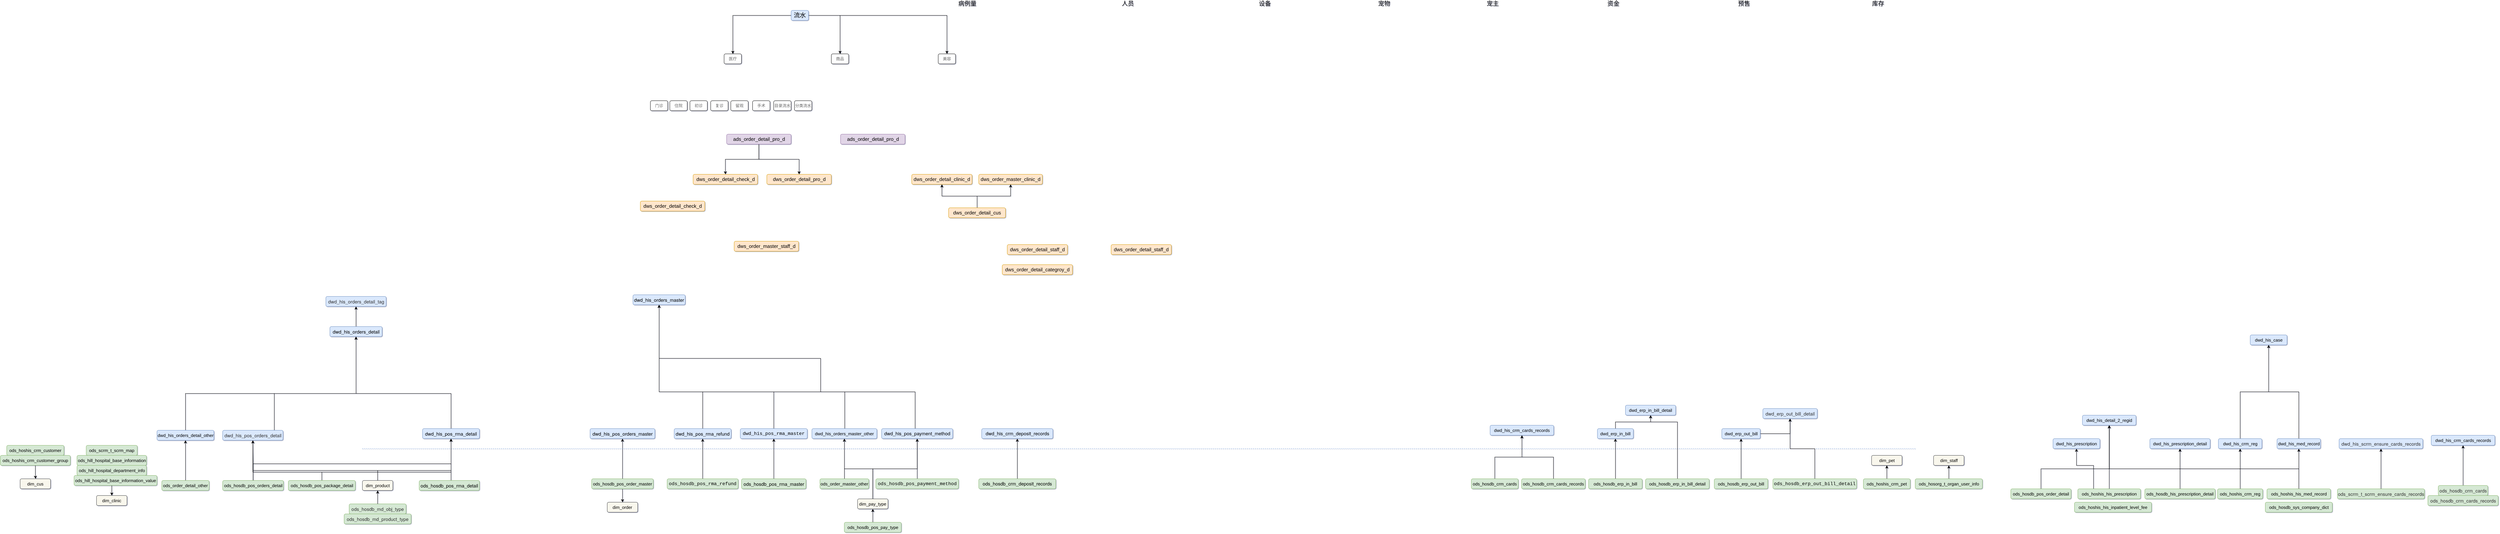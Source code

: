 <mxfile version="13.6.9" type="github">
  <diagram id="C5RBs43oDa-KdzZeNtuy" name="表关系">
    <mxGraphModel dx="4175" dy="1071" grid="1" gridSize="10" guides="1" tooltips="1" connect="1" arrows="1" fold="1" page="1" pageScale="1" pageWidth="1169" pageHeight="1654" background="none" math="0" shadow="1">
      <root>
        <mxCell id="WIyWlLk6GJQsqaUBKTNV-0" />
        <mxCell id="WIyWlLk6GJQsqaUBKTNV-1" parent="WIyWlLk6GJQsqaUBKTNV-0" />
        <mxCell id="bmP3MVSYj3AezbXHwAI5-59" style="edgeStyle=orthogonalEdgeStyle;rounded=0;orthogonalLoop=1;jettySize=auto;html=1;strokeColor=#000000;fontFamily=Helvetica;fontSize=13;labelBackgroundColor=none;" edge="1" parent="WIyWlLk6GJQsqaUBKTNV-1" source="U9vrIm9-OV88J7OPpGEh-0" target="U9vrIm9-OV88J7OPpGEh-1">
          <mxGeometry relative="1" as="geometry" />
        </mxCell>
        <mxCell id="U9vrIm9-OV88J7OPpGEh-0" value="&lt;span style=&quot;text-align: left; font-size: 13px;&quot;&gt;&lt;font style=&quot;font-size: 13px;&quot;&gt;dwd_his_crm_reg&lt;/font&gt;&lt;/span&gt;" style="rounded=1;whiteSpace=wrap;html=1;fillColor=#dae8fc;strokeColor=#6c8ebf;fontFamily=Helvetica;labelBackgroundColor=none;fontSize=13;" parent="WIyWlLk6GJQsqaUBKTNV-1" vertex="1">
          <mxGeometry x="4389.5" y="1320" width="130" height="30" as="geometry" />
        </mxCell>
        <mxCell id="U9vrIm9-OV88J7OPpGEh-1" value="&lt;ol class=&quot;breadcrumb&quot; style=&quot;box-sizing: border-box; margin: 0px; padding: 0px; list-style: none; border-radius: 4px; font-size: 13px;&quot;&gt;&lt;li class=&quot;active&quot; style=&quot;box-sizing: border-box; display: inline-block; font-size: 13px;&quot;&gt;dwd_his_case&lt;/li&gt;&lt;/ol&gt;" style="rounded=1;whiteSpace=wrap;html=1;fillColor=#dae8fc;strokeColor=#6c8ebf;fontFamily=Helvetica;labelBackgroundColor=none;fontSize=13;" parent="WIyWlLk6GJQsqaUBKTNV-1" vertex="1">
          <mxGeometry x="4484.5" y="1010" width="110" height="30" as="geometry" />
        </mxCell>
        <mxCell id="adVB5Y1s71XM_t7DbSA6-0" value="&lt;span style=&quot;font-family: &amp;#34;helvetica neue&amp;#34; , &amp;#34;helvetica&amp;#34; , &amp;#34;arial&amp;#34; , sans-serif ; font-size: 14px&quot;&gt;dwd_his_pos_orders_master&lt;/span&gt;" style="rounded=1;whiteSpace=wrap;html=1;fillColor=#dae8fc;strokeColor=#6c8ebf;fontFamily=Helvetica;labelBackgroundColor=none;fontSize=13;" parent="WIyWlLk6GJQsqaUBKTNV-1" vertex="1">
          <mxGeometry x="-470" y="1290" width="193.5" height="30" as="geometry" />
        </mxCell>
        <mxCell id="bmP3MVSYj3AezbXHwAI5-140" style="edgeStyle=orthogonalEdgeStyle;rounded=0;orthogonalLoop=1;jettySize=auto;html=1;entryX=0.5;entryY=1;entryDx=0;entryDy=0;labelBackgroundColor=none;strokeColor=#000000;fontFamily=Helvetica;fontSize=13;fontColor=#000000;" edge="1" parent="WIyWlLk6GJQsqaUBKTNV-1" source="adVB5Y1s71XM_t7DbSA6-2" target="bmP3MVSYj3AezbXHwAI5-138">
          <mxGeometry relative="1" as="geometry">
            <Array as="points">
              <mxPoint x="-1270" y="1420" />
              <mxPoint x="-1476" y="1420" />
            </Array>
          </mxGeometry>
        </mxCell>
        <mxCell id="bmP3MVSYj3AezbXHwAI5-179" style="edgeStyle=orthogonalEdgeStyle;rounded=0;orthogonalLoop=1;jettySize=auto;html=1;entryX=0.5;entryY=1;entryDx=0;entryDy=0;labelBackgroundColor=none;strokeColor=#000000;fontFamily=Helvetica;fontSize=13;fontColor=#000000;" edge="1" parent="WIyWlLk6GJQsqaUBKTNV-1" source="adVB5Y1s71XM_t7DbSA6-2" target="bmP3MVSYj3AezbXHwAI5-109">
          <mxGeometry relative="1" as="geometry">
            <Array as="points">
              <mxPoint x="-1270" y="1420" />
              <mxPoint x="-885" y="1420" />
            </Array>
          </mxGeometry>
        </mxCell>
        <mxCell id="adVB5Y1s71XM_t7DbSA6-2" value="&lt;span style=&quot;font-size: 13px; text-align: left;&quot;&gt;ods_hosdb_pos_package_detail&lt;/span&gt;" style="rounded=1;whiteSpace=wrap;html=1;strokeColor=#82b366;fillColor=#d5e8d4;labelBackgroundColor=none;fontFamily=Helvetica;fontSize=13;fontStyle=0;" parent="WIyWlLk6GJQsqaUBKTNV-1" vertex="1">
          <mxGeometry x="-1370.5" y="1445" width="200" height="30" as="geometry" />
        </mxCell>
        <mxCell id="bmP3MVSYj3AezbXHwAI5-112" style="edgeStyle=orthogonalEdgeStyle;rounded=0;orthogonalLoop=1;jettySize=auto;html=1;entryX=0.5;entryY=1;entryDx=0;entryDy=0;labelBackgroundColor=none;strokeColor=#000000;fontFamily=Helvetica;fontSize=13;fontColor=#000000;exitX=0.5;exitY=0;exitDx=0;exitDy=0;" edge="1" parent="WIyWlLk6GJQsqaUBKTNV-1" source="adVB5Y1s71XM_t7DbSA6-7" target="bmP3MVSYj3AezbXHwAI5-109">
          <mxGeometry relative="1" as="geometry">
            <mxPoint x="-820" y="1460" as="sourcePoint" />
            <mxPoint x="-820" y="1340" as="targetPoint" />
            <Array as="points">
              <mxPoint x="-885" y="1445" />
            </Array>
          </mxGeometry>
        </mxCell>
        <mxCell id="adVB5Y1s71XM_t7DbSA6-7" value="&lt;span style=&quot;font-family: &amp;#34;helvetica neue&amp;#34; , &amp;#34;helvetica&amp;#34; , &amp;#34;arial&amp;#34; , sans-serif ; font-size: 14px&quot;&gt;ods_hosdb_pos_rma_detail&lt;/span&gt;" style="rounded=1;whiteSpace=wrap;html=1;fillColor=#d5e8d4;strokeColor=#82b366;labelBackgroundColor=none;fontFamily=Helvetica;fontSize=13;fontStyle=0;" parent="WIyWlLk6GJQsqaUBKTNV-1" vertex="1">
          <mxGeometry x="-980" y="1445" width="180" height="30" as="geometry" />
        </mxCell>
        <mxCell id="Bk855qsE1jtpseWWsSES-12" style="edgeStyle=orthogonalEdgeStyle;rounded=0;orthogonalLoop=1;jettySize=auto;html=1;entryX=0.5;entryY=1;entryDx=0;entryDy=0;fontFamily=Helvetica;labelBackgroundColor=none;fontSize=13;" parent="WIyWlLk6GJQsqaUBKTNV-1" source="Bk855qsE1jtpseWWsSES-11" target="adVB5Y1s71XM_t7DbSA6-0" edge="1">
          <mxGeometry relative="1" as="geometry" />
        </mxCell>
        <mxCell id="bmP3MVSYj3AezbXHwAI5-120" style="edgeStyle=orthogonalEdgeStyle;rounded=0;orthogonalLoop=1;jettySize=auto;html=1;exitX=0.5;exitY=1;exitDx=0;exitDy=0;entryX=0.5;entryY=0;entryDx=0;entryDy=0;labelBackgroundColor=none;strokeColor=#000000;fontFamily=Helvetica;fontSize=13;fontColor=#000000;" edge="1" parent="WIyWlLk6GJQsqaUBKTNV-1" source="Bk855qsE1jtpseWWsSES-11" target="bmP3MVSYj3AezbXHwAI5-19">
          <mxGeometry relative="1" as="geometry" />
        </mxCell>
        <mxCell id="Bk855qsE1jtpseWWsSES-11" value="&lt;span style=&quot;font-size: 13px; text-align: left;&quot;&gt;ods_hosdb_pos_order_master&lt;/span&gt;" style="rounded=1;whiteSpace=wrap;html=1;strokeColor=#82b366;fillColor=#d5e8d4;labelBackgroundColor=none;fontFamily=Helvetica;fontSize=13;fontStyle=0;" parent="WIyWlLk6GJQsqaUBKTNV-1" vertex="1">
          <mxGeometry x="-465.25" y="1440" width="184" height="30" as="geometry" />
        </mxCell>
        <mxCell id="bmP3MVSYj3AezbXHwAI5-60" style="edgeStyle=orthogonalEdgeStyle;rounded=0;orthogonalLoop=1;jettySize=auto;html=1;entryX=0.5;entryY=1;entryDx=0;entryDy=0;strokeColor=#000000;fontFamily=Helvetica;fontSize=13;labelBackgroundColor=none;" edge="1" parent="WIyWlLk6GJQsqaUBKTNV-1" source="Bk855qsE1jtpseWWsSES-15" target="bmP3MVSYj3AezbXHwAI5-51">
          <mxGeometry relative="1" as="geometry" />
        </mxCell>
        <mxCell id="Bk855qsE1jtpseWWsSES-15" value="&lt;div style=&quot;font-size: 13px; line-height: 21px;&quot;&gt;&lt;span style=&quot;font-size: 13px;&quot;&gt;ods_hosdb_crm_cards_records&lt;/span&gt;&lt;/div&gt;" style="rounded=1;whiteSpace=wrap;html=1;strokeColor=#82b366;fillColor=#d5e8d4;labelBackgroundColor=none;fontFamily=Helvetica;fontSize=13;" parent="WIyWlLk6GJQsqaUBKTNV-1" vertex="1">
          <mxGeometry x="2310" y="1440" width="190" height="30" as="geometry" />
        </mxCell>
        <mxCell id="Bk855qsE1jtpseWWsSES-18" value="&lt;font style=&quot;font-size: 18px&quot;&gt;病例量&lt;/font&gt;" style="text;html=1;strokeColor=none;fillColor=none;align=center;verticalAlign=middle;whiteSpace=wrap;rounded=0;labelBackgroundColor=none;fontColor=#000000;" parent="WIyWlLk6GJQsqaUBKTNV-1" vertex="1">
          <mxGeometry x="622" y="10" width="68" height="20" as="geometry" />
        </mxCell>
        <mxCell id="Bk855qsE1jtpseWWsSES-19" value="&lt;font style=&quot;font-size: 18px&quot;&gt;人员&lt;/font&gt;" style="text;html=1;strokeColor=none;fillColor=none;align=center;verticalAlign=middle;whiteSpace=wrap;rounded=0;labelBackgroundColor=none;fontColor=#000000;" parent="WIyWlLk6GJQsqaUBKTNV-1" vertex="1">
          <mxGeometry x="1101" y="10" width="68" height="20" as="geometry" />
        </mxCell>
        <mxCell id="Bk855qsE1jtpseWWsSES-20" value="&lt;span style=&quot;font-size: 18px&quot;&gt;设备&lt;/span&gt;" style="text;html=1;strokeColor=none;fillColor=none;align=center;verticalAlign=middle;whiteSpace=wrap;rounded=0;labelBackgroundColor=none;fontColor=#000000;" parent="WIyWlLk6GJQsqaUBKTNV-1" vertex="1">
          <mxGeometry x="1510" y="10" width="68" height="20" as="geometry" />
        </mxCell>
        <mxCell id="Bk855qsE1jtpseWWsSES-21" value="&lt;span style=&quot;font-size: 18px&quot;&gt;宠物&lt;/span&gt;" style="text;html=1;strokeColor=none;fillColor=none;align=center;verticalAlign=middle;whiteSpace=wrap;rounded=0;labelBackgroundColor=none;fontColor=#000000;" parent="WIyWlLk6GJQsqaUBKTNV-1" vertex="1">
          <mxGeometry x="1866" y="10" width="68" height="20" as="geometry" />
        </mxCell>
        <mxCell id="Bk855qsE1jtpseWWsSES-22" value="&lt;span style=&quot;font-size: 18px&quot;&gt;宠主&lt;/span&gt;" style="text;html=1;strokeColor=none;fillColor=none;align=center;verticalAlign=middle;whiteSpace=wrap;rounded=0;labelBackgroundColor=none;fontColor=#000000;" parent="WIyWlLk6GJQsqaUBKTNV-1" vertex="1">
          <mxGeometry x="2190" y="10" width="68" height="20" as="geometry" />
        </mxCell>
        <mxCell id="Bk855qsE1jtpseWWsSES-23" value="&lt;span style=&quot;font-size: 18px&quot;&gt;资金&lt;/span&gt;" style="text;html=1;strokeColor=none;fillColor=none;align=center;verticalAlign=middle;whiteSpace=wrap;rounded=0;labelBackgroundColor=none;fontColor=#000000;" parent="WIyWlLk6GJQsqaUBKTNV-1" vertex="1">
          <mxGeometry x="2550" y="10" width="68" height="20" as="geometry" />
        </mxCell>
        <mxCell id="Bk855qsE1jtpseWWsSES-24" value="&lt;span style=&quot;font-size: 18px&quot;&gt;预售&lt;/span&gt;" style="text;html=1;strokeColor=none;fillColor=none;align=center;verticalAlign=middle;whiteSpace=wrap;rounded=0;labelBackgroundColor=none;fontColor=#000000;" parent="WIyWlLk6GJQsqaUBKTNV-1" vertex="1">
          <mxGeometry x="2940" y="10" width="68" height="20" as="geometry" />
        </mxCell>
        <mxCell id="Bk855qsE1jtpseWWsSES-25" value="&lt;span style=&quot;font-size: 18px&quot;&gt;库存&lt;/span&gt;" style="text;html=1;strokeColor=none;fillColor=none;align=center;verticalAlign=middle;whiteSpace=wrap;rounded=0;labelBackgroundColor=none;fontColor=#000000;" parent="WIyWlLk6GJQsqaUBKTNV-1" vertex="1">
          <mxGeometry x="3340" y="10" width="68" height="20" as="geometry" />
        </mxCell>
        <mxCell id="Bk855qsE1jtpseWWsSES-28" value="医疗" style="rounded=1;whiteSpace=wrap;html=1;labelBackgroundColor=none;fontColor=#666666;" parent="WIyWlLk6GJQsqaUBKTNV-1" vertex="1">
          <mxGeometry x="-70" y="170" width="52" height="30" as="geometry" />
        </mxCell>
        <mxCell id="Bk855qsE1jtpseWWsSES-29" value="商品" style="rounded=1;whiteSpace=wrap;html=1;labelBackgroundColor=none;fontColor=#666666;" parent="WIyWlLk6GJQsqaUBKTNV-1" vertex="1">
          <mxGeometry x="250" y="170" width="52" height="30" as="geometry" />
        </mxCell>
        <mxCell id="Bk855qsE1jtpseWWsSES-30" value="美容" style="rounded=1;whiteSpace=wrap;html=1;labelBackgroundColor=none;fontColor=#666666;" parent="WIyWlLk6GJQsqaUBKTNV-1" vertex="1">
          <mxGeometry x="569" y="170" width="52" height="30" as="geometry" />
        </mxCell>
        <mxCell id="Bk855qsE1jtpseWWsSES-31" value="留观" style="rounded=1;whiteSpace=wrap;html=1;labelBackgroundColor=none;fontColor=#666666;" parent="WIyWlLk6GJQsqaUBKTNV-1" vertex="1">
          <mxGeometry x="-50" y="310" width="52" height="30" as="geometry" />
        </mxCell>
        <mxCell id="Bk855qsE1jtpseWWsSES-36" value="住院" style="rounded=1;whiteSpace=wrap;html=1;labelBackgroundColor=none;fontColor=#666666;" parent="WIyWlLk6GJQsqaUBKTNV-1" vertex="1">
          <mxGeometry x="-232" y="310" width="52" height="30" as="geometry" />
        </mxCell>
        <mxCell id="Bk855qsE1jtpseWWsSES-37" value="门诊" style="rounded=1;whiteSpace=wrap;html=1;labelBackgroundColor=none;fontColor=#666666;" parent="WIyWlLk6GJQsqaUBKTNV-1" vertex="1">
          <mxGeometry x="-290" y="310" width="52" height="30" as="geometry" />
        </mxCell>
        <mxCell id="Bk855qsE1jtpseWWsSES-39" value="初诊" style="rounded=1;whiteSpace=wrap;html=1;labelBackgroundColor=none;fontColor=#666666;" parent="WIyWlLk6GJQsqaUBKTNV-1" vertex="1">
          <mxGeometry x="-172" y="310" width="52" height="30" as="geometry" />
        </mxCell>
        <mxCell id="Bk855qsE1jtpseWWsSES-40" value="复诊" style="rounded=1;whiteSpace=wrap;html=1;labelBackgroundColor=none;fontColor=#666666;" parent="WIyWlLk6GJQsqaUBKTNV-1" vertex="1">
          <mxGeometry x="-110" y="310" width="52" height="30" as="geometry" />
        </mxCell>
        <mxCell id="Bk855qsE1jtpseWWsSES-45" style="edgeStyle=orthogonalEdgeStyle;rounded=0;orthogonalLoop=1;jettySize=auto;html=1;entryX=0.5;entryY=0;entryDx=0;entryDy=0;fontColor=#666666;" parent="WIyWlLk6GJQsqaUBKTNV-1" source="Bk855qsE1jtpseWWsSES-43" target="Bk855qsE1jtpseWWsSES-28" edge="1">
          <mxGeometry relative="1" as="geometry" />
        </mxCell>
        <mxCell id="Bk855qsE1jtpseWWsSES-46" style="edgeStyle=orthogonalEdgeStyle;rounded=0;orthogonalLoop=1;jettySize=auto;html=1;entryX=0.5;entryY=0;entryDx=0;entryDy=0;fontColor=#666666;" parent="WIyWlLk6GJQsqaUBKTNV-1" source="Bk855qsE1jtpseWWsSES-43" target="Bk855qsE1jtpseWWsSES-29" edge="1">
          <mxGeometry relative="1" as="geometry" />
        </mxCell>
        <mxCell id="Bk855qsE1jtpseWWsSES-47" style="edgeStyle=orthogonalEdgeStyle;rounded=0;orthogonalLoop=1;jettySize=auto;html=1;entryX=0.5;entryY=0;entryDx=0;entryDy=0;fontColor=#666666;" parent="WIyWlLk6GJQsqaUBKTNV-1" source="Bk855qsE1jtpseWWsSES-43" target="Bk855qsE1jtpseWWsSES-30" edge="1">
          <mxGeometry relative="1" as="geometry" />
        </mxCell>
        <mxCell id="Bk855qsE1jtpseWWsSES-43" value="&lt;span style=&quot;font-size: 18px&quot;&gt;流水&lt;/span&gt;" style="rounded=1;whiteSpace=wrap;html=1;labelBackgroundColor=none;fillColor=#dae8fc;strokeColor=#6c8ebf;" parent="WIyWlLk6GJQsqaUBKTNV-1" vertex="1">
          <mxGeometry x="130" y="40" width="52" height="30" as="geometry" />
        </mxCell>
        <mxCell id="Bk855qsE1jtpseWWsSES-53" value="手术" style="rounded=1;whiteSpace=wrap;html=1;labelBackgroundColor=none;fontColor=#666666;" parent="WIyWlLk6GJQsqaUBKTNV-1" vertex="1">
          <mxGeometry x="15" y="310" width="52" height="30" as="geometry" />
        </mxCell>
        <mxCell id="Bk855qsE1jtpseWWsSES-56" value="目录流水" style="rounded=1;whiteSpace=wrap;html=1;labelBackgroundColor=none;fontColor=#666666;" parent="WIyWlLk6GJQsqaUBKTNV-1" vertex="1">
          <mxGeometry x="78" y="310" width="52" height="30" as="geometry" />
        </mxCell>
        <mxCell id="Bk855qsE1jtpseWWsSES-57" value="分类流水" style="rounded=1;whiteSpace=wrap;html=1;labelBackgroundColor=none;fontColor=#666666;" parent="WIyWlLk6GJQsqaUBKTNV-1" vertex="1">
          <mxGeometry x="140" y="310" width="52" height="30" as="geometry" />
        </mxCell>
        <mxCell id="bmP3MVSYj3AezbXHwAI5-8" style="edgeStyle=orthogonalEdgeStyle;rounded=0;orthogonalLoop=1;jettySize=auto;html=1;entryX=0.5;entryY=1;entryDx=0;entryDy=0;" edge="1" parent="WIyWlLk6GJQsqaUBKTNV-1" source="bmP3MVSYj3AezbXHwAI5-0" target="bmP3MVSYj3AezbXHwAI5-1">
          <mxGeometry relative="1" as="geometry" />
        </mxCell>
        <mxCell id="bmP3MVSYj3AezbXHwAI5-9" style="edgeStyle=orthogonalEdgeStyle;rounded=0;orthogonalLoop=1;jettySize=auto;html=1;entryX=0.5;entryY=1;entryDx=0;entryDy=0;" edge="1" parent="WIyWlLk6GJQsqaUBKTNV-1" source="bmP3MVSYj3AezbXHwAI5-0" target="bmP3MVSYj3AezbXHwAI5-2">
          <mxGeometry relative="1" as="geometry" />
        </mxCell>
        <mxCell id="bmP3MVSYj3AezbXHwAI5-0" value="&lt;span style=&quot;font-size: 14.667px ; text-align: left&quot;&gt;dws_order_detail_cus&lt;/span&gt;" style="rounded=1;whiteSpace=wrap;html=1;fillColor=#ffe6cc;strokeColor=#d79b00;" vertex="1" parent="WIyWlLk6GJQsqaUBKTNV-1">
          <mxGeometry x="600" y="630" width="170" height="30" as="geometry" />
        </mxCell>
        <mxCell id="bmP3MVSYj3AezbXHwAI5-1" value="&lt;span style=&quot;font-size: 14.667px ; text-align: left&quot;&gt;dws_order_detail_clinic_d&lt;br&gt;&lt;/span&gt;" style="rounded=1;whiteSpace=wrap;html=1;fillColor=#ffe6cc;strokeColor=#d79b00;" vertex="1" parent="WIyWlLk6GJQsqaUBKTNV-1">
          <mxGeometry x="490" y="530" width="180" height="30" as="geometry" />
        </mxCell>
        <mxCell id="bmP3MVSYj3AezbXHwAI5-2" value="&lt;span style=&quot;font-size: 14.667px ; text-align: left&quot;&gt;dws_order_master_clinic_d&lt;br&gt;&lt;/span&gt;" style="rounded=1;whiteSpace=wrap;html=1;fillColor=#ffe6cc;strokeColor=#d79b00;" vertex="1" parent="WIyWlLk6GJQsqaUBKTNV-1">
          <mxGeometry x="690" y="530" width="190" height="30" as="geometry" />
        </mxCell>
        <mxCell id="bmP3MVSYj3AezbXHwAI5-3" value="&lt;span style=&quot;font-size: 14.667px ; text-align: left&quot;&gt;dws_order_detail_check_d&lt;/span&gt;" style="rounded=1;whiteSpace=wrap;html=1;fillColor=#ffe6cc;strokeColor=#d79b00;" vertex="1" parent="WIyWlLk6GJQsqaUBKTNV-1">
          <mxGeometry x="-162.5" y="530" width="192.5" height="30" as="geometry" />
        </mxCell>
        <mxCell id="bmP3MVSYj3AezbXHwAI5-4" value="&lt;span style=&quot;font-size: 14.667px ; text-align: left&quot;&gt;dws_order_detail_pro_d&lt;/span&gt;" style="rounded=1;whiteSpace=wrap;html=1;fillColor=#ffe6cc;strokeColor=#d79b00;" vertex="1" parent="WIyWlLk6GJQsqaUBKTNV-1">
          <mxGeometry x="57.5" y="530" width="192.5" height="30" as="geometry" />
        </mxCell>
        <mxCell id="bmP3MVSYj3AezbXHwAI5-6" style="edgeStyle=orthogonalEdgeStyle;rounded=0;orthogonalLoop=1;jettySize=auto;html=1;" edge="1" parent="WIyWlLk6GJQsqaUBKTNV-1" source="bmP3MVSYj3AezbXHwAI5-5" target="bmP3MVSYj3AezbXHwAI5-3">
          <mxGeometry relative="1" as="geometry" />
        </mxCell>
        <mxCell id="bmP3MVSYj3AezbXHwAI5-7" style="edgeStyle=orthogonalEdgeStyle;rounded=0;orthogonalLoop=1;jettySize=auto;html=1;entryX=0.5;entryY=0;entryDx=0;entryDy=0;" edge="1" parent="WIyWlLk6GJQsqaUBKTNV-1" source="bmP3MVSYj3AezbXHwAI5-5" target="bmP3MVSYj3AezbXHwAI5-4">
          <mxGeometry relative="1" as="geometry" />
        </mxCell>
        <mxCell id="bmP3MVSYj3AezbXHwAI5-5" value="&lt;span style=&quot;font-size: 14.667px ; text-align: left&quot;&gt;ads_order_detail_pro_d&lt;/span&gt;" style="rounded=1;whiteSpace=wrap;html=1;fillColor=#e1d5e7;strokeColor=#9673a6;" vertex="1" parent="WIyWlLk6GJQsqaUBKTNV-1">
          <mxGeometry x="-62.5" y="410" width="192.5" height="30" as="geometry" />
        </mxCell>
        <mxCell id="bmP3MVSYj3AezbXHwAI5-10" value="&lt;span style=&quot;font-size: 14.667px ; text-align: left&quot;&gt;dws_order_detail_check_d&lt;/span&gt;" style="rounded=1;whiteSpace=wrap;html=1;fillColor=#ffe6cc;strokeColor=#d79b00;" vertex="1" parent="WIyWlLk6GJQsqaUBKTNV-1">
          <mxGeometry x="-320" y="610" width="192.5" height="30" as="geometry" />
        </mxCell>
        <mxCell id="bmP3MVSYj3AezbXHwAI5-11" value="&lt;span style=&quot;font-size: 14.667px ; text-align: left&quot;&gt;dws_order_detail_staff_d&lt;/span&gt;" style="rounded=1;whiteSpace=wrap;html=1;fillColor=#ffe6cc;strokeColor=#d79b00;" vertex="1" parent="WIyWlLk6GJQsqaUBKTNV-1">
          <mxGeometry x="775" y="740" width="180" height="30" as="geometry" />
        </mxCell>
        <mxCell id="bmP3MVSYj3AezbXHwAI5-12" value="&lt;span style=&quot;font-size: 14.667px ; text-align: left&quot;&gt;dws_order_master_staff_d&lt;/span&gt;" style="rounded=1;whiteSpace=wrap;html=1;fillColor=#ffe6cc;strokeColor=#d79b00;" vertex="1" parent="WIyWlLk6GJQsqaUBKTNV-1">
          <mxGeometry x="-40" y="730" width="192.5" height="30" as="geometry" />
        </mxCell>
        <mxCell id="bmP3MVSYj3AezbXHwAI5-13" value="&lt;span style=&quot;font-size: 14.667px ; text-align: left&quot;&gt;ads_order_detail_pro_d&lt;/span&gt;" style="rounded=1;whiteSpace=wrap;html=1;fillColor=#e1d5e7;strokeColor=#9673a6;" vertex="1" parent="WIyWlLk6GJQsqaUBKTNV-1">
          <mxGeometry x="277.5" y="410" width="192.5" height="30" as="geometry" />
        </mxCell>
        <mxCell id="bmP3MVSYj3AezbXHwAI5-14" value="&lt;span style=&quot;font-size: 14.667px ; text-align: left&quot;&gt;dws_order_detail_staff_d&lt;/span&gt;" style="rounded=1;whiteSpace=wrap;html=1;fillColor=#ffe6cc;strokeColor=#d79b00;" vertex="1" parent="WIyWlLk6GJQsqaUBKTNV-1">
          <mxGeometry x="1085" y="740" width="180" height="30" as="geometry" />
        </mxCell>
        <mxCell id="bmP3MVSYj3AezbXHwAI5-16" value="&lt;span style=&quot;font-size: 14.667px ; text-align: left&quot;&gt;dws_order_detail_categroy_d&lt;br&gt;&lt;/span&gt;" style="rounded=1;whiteSpace=wrap;html=1;fillColor=#ffe6cc;strokeColor=#d79b00;" vertex="1" parent="WIyWlLk6GJQsqaUBKTNV-1">
          <mxGeometry x="760" y="800" width="210" height="30" as="geometry" />
        </mxCell>
        <mxCell id="bmP3MVSYj3AezbXHwAI5-19" value="&lt;span style=&quot;font-size: 13px; font-style: normal; font-weight: 400; letter-spacing: normal; text-indent: 0px; text-transform: none; word-spacing: 0px; display: inline; float: none;&quot;&gt;dim_order&lt;/span&gt;" style="rounded=1;whiteSpace=wrap;html=1;fillColor=#f9f7ed;strokeColor=#36393d;fontFamily=Helvetica;labelBackgroundColor=none;fontSize=13;" vertex="1" parent="WIyWlLk6GJQsqaUBKTNV-1">
          <mxGeometry x="-418.75" y="1510" width="91" height="30" as="geometry" />
        </mxCell>
        <mxCell id="bmP3MVSYj3AezbXHwAI5-35" value="&lt;span style=&quot;font-size: 13px; font-style: normal; font-weight: 400; letter-spacing: normal; text-indent: 0px; text-transform: none; word-spacing: 0px; display: inline; float: none;&quot;&gt;dim_staff&lt;br style=&quot;font-size: 13px;&quot;&gt;&lt;/span&gt;" style="rounded=1;whiteSpace=wrap;html=1;fillColor=#f9f7ed;strokeColor=#36393d;fontFamily=Helvetica;labelBackgroundColor=none;fontSize=13;" vertex="1" parent="WIyWlLk6GJQsqaUBKTNV-1">
          <mxGeometry x="3539.5" y="1370" width="91" height="30" as="geometry" />
        </mxCell>
        <mxCell id="bmP3MVSYj3AezbXHwAI5-37" style="edgeStyle=orthogonalEdgeStyle;rounded=0;orthogonalLoop=1;jettySize=auto;html=1;entryX=0.5;entryY=1;entryDx=0;entryDy=0;fontFamily=Helvetica;fontSize=13;labelBackgroundColor=none;" edge="1" parent="WIyWlLk6GJQsqaUBKTNV-1" source="bmP3MVSYj3AezbXHwAI5-36" target="bmP3MVSYj3AezbXHwAI5-35">
          <mxGeometry relative="1" as="geometry" />
        </mxCell>
        <mxCell id="bmP3MVSYj3AezbXHwAI5-36" value="&lt;div style=&quot;line-height: 21px; font-size: 13px;&quot;&gt;&lt;div style=&quot;line-height: 21px; font-size: 13px;&quot;&gt;&lt;div style=&quot;line-height: 21px; font-size: 13px;&quot;&gt;&lt;span style=&quot;font-size: 13px;&quot;&gt;ods_hosorg_t_organ_user_info&lt;/span&gt;&lt;br style=&quot;font-size: 13px;&quot;&gt;&lt;/div&gt;&lt;/div&gt;&lt;/div&gt;" style="rounded=1;whiteSpace=wrap;html=1;strokeColor=#82b366;fillColor=#d5e8d4;labelBackgroundColor=none;fontFamily=Helvetica;fontSize=13;fontStyle=0;" vertex="1" parent="WIyWlLk6GJQsqaUBKTNV-1">
          <mxGeometry x="3484.75" y="1440" width="200.5" height="30" as="geometry" />
        </mxCell>
        <mxCell id="bmP3MVSYj3AezbXHwAI5-38" value="&lt;span style=&quot;font-size: 13px; font-style: normal; font-weight: 400; letter-spacing: normal; text-indent: 0px; text-transform: none; word-spacing: 0px; display: inline; float: none;&quot;&gt;dim_pet&lt;br style=&quot;font-size: 13px;&quot;&gt;&lt;/span&gt;" style="rounded=1;whiteSpace=wrap;html=1;fillColor=#f9f7ed;strokeColor=#36393d;fontFamily=Helvetica;labelBackgroundColor=none;fontSize=13;" vertex="1" parent="WIyWlLk6GJQsqaUBKTNV-1">
          <mxGeometry x="3354.5" y="1370" width="91" height="30" as="geometry" />
        </mxCell>
        <mxCell id="bmP3MVSYj3AezbXHwAI5-41" style="edgeStyle=orthogonalEdgeStyle;rounded=0;orthogonalLoop=1;jettySize=auto;html=1;entryX=0.5;entryY=1;entryDx=0;entryDy=0;fontFamily=Helvetica;fontSize=13;labelBackgroundColor=none;" edge="1" parent="WIyWlLk6GJQsqaUBKTNV-1" source="bmP3MVSYj3AezbXHwAI5-40" target="bmP3MVSYj3AezbXHwAI5-38">
          <mxGeometry relative="1" as="geometry" />
        </mxCell>
        <mxCell id="bmP3MVSYj3AezbXHwAI5-40" value="&lt;div style=&quot;line-height: 21px; font-size: 13px;&quot;&gt;&lt;div style=&quot;line-height: 21px; font-size: 13px;&quot;&gt;&lt;div style=&quot;line-height: 21px; font-size: 13px;&quot;&gt;&lt;span style=&quot;font-size: 13px;&quot;&gt;ods_hoshis_crm_pet&lt;/span&gt;&lt;br style=&quot;font-size: 13px;&quot;&gt;&lt;/div&gt;&lt;/div&gt;&lt;/div&gt;" style="rounded=1;whiteSpace=wrap;html=1;strokeColor=#82b366;fillColor=#d5e8d4;labelBackgroundColor=none;fontFamily=Helvetica;fontSize=13;fontStyle=0;" vertex="1" parent="WIyWlLk6GJQsqaUBKTNV-1">
          <mxGeometry x="3330" y="1440" width="140" height="30" as="geometry" />
        </mxCell>
        <mxCell id="bmP3MVSYj3AezbXHwAI5-43" value="" style="endArrow=none;html=1;fontFamily=Helvetica;fontSize=13;strokeColor=#7EA6E0;dashed=1;labelBackgroundColor=none;" edge="1" parent="WIyWlLk6GJQsqaUBKTNV-1">
          <mxGeometry width="50" height="50" relative="1" as="geometry">
            <mxPoint x="-1150" y="1350" as="sourcePoint" />
            <mxPoint x="3485" y="1350" as="targetPoint" />
          </mxGeometry>
        </mxCell>
        <mxCell id="bmP3MVSYj3AezbXHwAI5-58" style="edgeStyle=orthogonalEdgeStyle;rounded=0;orthogonalLoop=1;jettySize=auto;html=1;entryX=0.5;entryY=1;entryDx=0;entryDy=0;strokeColor=#000000;fontFamily=Helvetica;fontSize=13;labelBackgroundColor=none;" edge="1" parent="WIyWlLk6GJQsqaUBKTNV-1" source="bmP3MVSYj3AezbXHwAI5-46" target="U9vrIm9-OV88J7OPpGEh-0">
          <mxGeometry relative="1" as="geometry" />
        </mxCell>
        <mxCell id="bmP3MVSYj3AezbXHwAI5-90" style="edgeStyle=orthogonalEdgeStyle;rounded=0;orthogonalLoop=1;jettySize=auto;html=1;entryX=0.5;entryY=1;entryDx=0;entryDy=0;labelBackgroundColor=none;strokeColor=#000000;fontFamily=Helvetica;fontSize=13;" edge="1" parent="WIyWlLk6GJQsqaUBKTNV-1" source="bmP3MVSYj3AezbXHwAI5-46" target="bmP3MVSYj3AezbXHwAI5-83">
          <mxGeometry relative="1" as="geometry">
            <Array as="points">
              <mxPoint x="4455" y="1410" />
              <mxPoint x="4064" y="1410" />
            </Array>
          </mxGeometry>
        </mxCell>
        <mxCell id="bmP3MVSYj3AezbXHwAI5-46" value="&lt;div style=&quot;font-size: 13px; line-height: 21px;&quot;&gt;ods_hoshis_crm_reg&lt;/div&gt;" style="rounded=1;whiteSpace=wrap;html=1;strokeColor=#82b366;fillColor=#d5e8d4;labelBackgroundColor=none;fontFamily=Helvetica;fontSize=13;" vertex="1" parent="WIyWlLk6GJQsqaUBKTNV-1">
          <mxGeometry x="4387" y="1470" width="135" height="30" as="geometry" />
        </mxCell>
        <mxCell id="bmP3MVSYj3AezbXHwAI5-51" value="&lt;span style=&quot;font-size: 13px;&quot;&gt;dwd_his_crm_cards_records&lt;/span&gt;" style="rounded=1;whiteSpace=wrap;html=1;fillColor=#dae8fc;strokeColor=#6c8ebf;fontFamily=Helvetica;fontSize=13;labelBackgroundColor=none;" vertex="1" parent="WIyWlLk6GJQsqaUBKTNV-1">
          <mxGeometry x="2216" y="1280" width="190" height="30" as="geometry" />
        </mxCell>
        <mxCell id="bmP3MVSYj3AezbXHwAI5-89" style="edgeStyle=orthogonalEdgeStyle;rounded=0;orthogonalLoop=1;jettySize=auto;html=1;entryX=0.5;entryY=1;entryDx=0;entryDy=0;labelBackgroundColor=none;strokeColor=#000000;fontFamily=Helvetica;fontSize=13;" edge="1" parent="WIyWlLk6GJQsqaUBKTNV-1" source="bmP3MVSYj3AezbXHwAI5-52" target="bmP3MVSYj3AezbXHwAI5-83">
          <mxGeometry relative="1" as="geometry">
            <Array as="points">
              <mxPoint x="4275" y="1410" />
              <mxPoint x="4064" y="1410" />
            </Array>
          </mxGeometry>
        </mxCell>
        <mxCell id="bmP3MVSYj3AezbXHwAI5-94" style="edgeStyle=orthogonalEdgeStyle;rounded=0;orthogonalLoop=1;jettySize=auto;html=1;entryX=0.5;entryY=1;entryDx=0;entryDy=0;labelBackgroundColor=none;strokeColor=#000000;fontFamily=Helvetica;fontSize=13;" edge="1" parent="WIyWlLk6GJQsqaUBKTNV-1" source="bmP3MVSYj3AezbXHwAI5-52" target="bmP3MVSYj3AezbXHwAI5-93">
          <mxGeometry relative="1" as="geometry" />
        </mxCell>
        <mxCell id="bmP3MVSYj3AezbXHwAI5-52" value="&lt;span style=&quot;font-size: 13px;&quot;&gt;&lt;span style=&quot;font-size: 13px; text-align: left;&quot;&gt;ods_hosdb_his_&lt;/span&gt;&lt;span style=&quot;font-size: 13px; text-align: left;&quot;&gt;prescription_detail&lt;/span&gt;&lt;/span&gt;" style="rounded=1;whiteSpace=wrap;html=1;strokeColor=#82b366;fillColor=#d5e8d4;labelBackgroundColor=none;fontFamily=Helvetica;fontSize=13;" vertex="1" parent="WIyWlLk6GJQsqaUBKTNV-1">
          <mxGeometry x="4170" y="1470" width="210" height="30" as="geometry" />
        </mxCell>
        <mxCell id="bmP3MVSYj3AezbXHwAI5-57" style="edgeStyle=orthogonalEdgeStyle;rounded=0;orthogonalLoop=1;jettySize=auto;html=1;entryX=0.5;entryY=1;entryDx=0;entryDy=0;strokeColor=#000000;fontFamily=Helvetica;fontSize=13;labelBackgroundColor=none;" edge="1" parent="WIyWlLk6GJQsqaUBKTNV-1" source="bmP3MVSYj3AezbXHwAI5-55" target="bmP3MVSYj3AezbXHwAI5-51">
          <mxGeometry relative="1" as="geometry" />
        </mxCell>
        <mxCell id="bmP3MVSYj3AezbXHwAI5-55" value="&lt;span style=&quot;font-size: 13px;&quot;&gt;ods_hosdb_crm_cards&lt;/span&gt;" style="rounded=1;whiteSpace=wrap;html=1;strokeColor=#82b366;fillColor=#d5e8d4;labelBackgroundColor=none;fontFamily=Helvetica;fontSize=13;" vertex="1" parent="WIyWlLk6GJQsqaUBKTNV-1">
          <mxGeometry x="2160" y="1440" width="140" height="30" as="geometry" />
        </mxCell>
        <mxCell id="bmP3MVSYj3AezbXHwAI5-63" style="edgeStyle=orthogonalEdgeStyle;rounded=0;orthogonalLoop=1;jettySize=auto;html=1;entryX=0.5;entryY=1;entryDx=0;entryDy=0;strokeColor=#000000;fontFamily=Helvetica;fontSize=13;labelBackgroundColor=none;" edge="1" parent="WIyWlLk6GJQsqaUBKTNV-1" source="bmP3MVSYj3AezbXHwAI5-61" target="bmP3MVSYj3AezbXHwAI5-62">
          <mxGeometry relative="1" as="geometry" />
        </mxCell>
        <mxCell id="bmP3MVSYj3AezbXHwAI5-61" value="&lt;span style=&quot;font-size: 13px;&quot;&gt;ods_hosdb_erp_in_bill&lt;/span&gt;" style="rounded=1;whiteSpace=wrap;html=1;strokeColor=#82b366;fillColor=#d5e8d4;labelBackgroundColor=none;fontFamily=Helvetica;fontSize=13;" vertex="1" parent="WIyWlLk6GJQsqaUBKTNV-1">
          <mxGeometry x="2510" y="1440" width="160" height="30" as="geometry" />
        </mxCell>
        <mxCell id="bmP3MVSYj3AezbXHwAI5-68" style="edgeStyle=orthogonalEdgeStyle;rounded=0;orthogonalLoop=1;jettySize=auto;html=1;exitX=0.5;exitY=0;exitDx=0;exitDy=0;entryX=0.5;entryY=1;entryDx=0;entryDy=0;labelBackgroundColor=none;strokeColor=#000000;fontFamily=Helvetica;fontSize=13;" edge="1" parent="WIyWlLk6GJQsqaUBKTNV-1" source="bmP3MVSYj3AezbXHwAI5-62" target="bmP3MVSYj3AezbXHwAI5-67">
          <mxGeometry relative="1" as="geometry" />
        </mxCell>
        <mxCell id="bmP3MVSYj3AezbXHwAI5-62" value="&lt;span style=&quot;font-size: 13px;&quot;&gt;dwd_erp_in_bill&lt;/span&gt;" style="rounded=1;whiteSpace=wrap;html=1;fillColor=#dae8fc;strokeColor=#6c8ebf;fontFamily=Helvetica;fontSize=13;labelBackgroundColor=none;" vertex="1" parent="WIyWlLk6GJQsqaUBKTNV-1">
          <mxGeometry x="2536.25" y="1290" width="107.5" height="30" as="geometry" />
        </mxCell>
        <mxCell id="bmP3MVSYj3AezbXHwAI5-108" style="edgeStyle=orthogonalEdgeStyle;rounded=0;orthogonalLoop=1;jettySize=auto;html=1;entryX=0.5;entryY=1;entryDx=0;entryDy=0;labelBackgroundColor=none;strokeColor=#000000;fontFamily=Helvetica;fontSize=13;fontColor=#000000;" edge="1" parent="WIyWlLk6GJQsqaUBKTNV-1" source="bmP3MVSYj3AezbXHwAI5-64" target="bmP3MVSYj3AezbXHwAI5-103">
          <mxGeometry relative="1" as="geometry" />
        </mxCell>
        <mxCell id="bmP3MVSYj3AezbXHwAI5-64" value="&lt;div style=&quot;font-size: 13px; line-height: 21px;&quot;&gt;dwd_erp_out_bill&lt;/div&gt;" style="rounded=1;whiteSpace=wrap;html=1;fillColor=#dae8fc;strokeColor=#6c8ebf;fontFamily=Helvetica;fontSize=13;labelBackgroundColor=none;" vertex="1" parent="WIyWlLk6GJQsqaUBKTNV-1">
          <mxGeometry x="2907.5" y="1290" width="115" height="30" as="geometry" />
        </mxCell>
        <mxCell id="bmP3MVSYj3AezbXHwAI5-66" style="edgeStyle=orthogonalEdgeStyle;rounded=0;orthogonalLoop=1;jettySize=auto;html=1;entryX=0.5;entryY=1;entryDx=0;entryDy=0;strokeColor=#000000;fontFamily=Helvetica;fontSize=13;labelBackgroundColor=none;" edge="1" parent="WIyWlLk6GJQsqaUBKTNV-1" source="bmP3MVSYj3AezbXHwAI5-65" target="bmP3MVSYj3AezbXHwAI5-64">
          <mxGeometry relative="1" as="geometry" />
        </mxCell>
        <mxCell id="bmP3MVSYj3AezbXHwAI5-65" value="&lt;span style=&quot;font-size: 13px;&quot;&gt;ods_hosdb_erp_out_bill&lt;/span&gt;" style="rounded=1;whiteSpace=wrap;html=1;strokeColor=#82b366;fillColor=#d5e8d4;labelBackgroundColor=none;fontFamily=Helvetica;fontSize=13;" vertex="1" parent="WIyWlLk6GJQsqaUBKTNV-1">
          <mxGeometry x="2885" y="1440" width="160" height="30" as="geometry" />
        </mxCell>
        <mxCell id="bmP3MVSYj3AezbXHwAI5-67" value="&lt;div style=&quot;font-size: 13px ; line-height: 21px&quot;&gt;dwd_erp_in_bill_detail&lt;/div&gt;" style="rounded=1;whiteSpace=wrap;html=1;fillColor=#dae8fc;strokeColor=#6c8ebf;fontFamily=Helvetica;fontSize=13;labelBackgroundColor=none;" vertex="1" parent="WIyWlLk6GJQsqaUBKTNV-1">
          <mxGeometry x="2620" y="1220" width="150" height="30" as="geometry" />
        </mxCell>
        <mxCell id="bmP3MVSYj3AezbXHwAI5-71" style="edgeStyle=orthogonalEdgeStyle;rounded=0;orthogonalLoop=1;jettySize=auto;html=1;entryX=0.5;entryY=1;entryDx=0;entryDy=0;labelBackgroundColor=none;strokeColor=#000000;fontFamily=Helvetica;fontSize=13;" edge="1" parent="WIyWlLk6GJQsqaUBKTNV-1" source="bmP3MVSYj3AezbXHwAI5-69" target="bmP3MVSYj3AezbXHwAI5-67">
          <mxGeometry relative="1" as="geometry">
            <Array as="points">
              <mxPoint x="2775" y="1270" />
              <mxPoint x="2695" y="1270" />
            </Array>
          </mxGeometry>
        </mxCell>
        <mxCell id="bmP3MVSYj3AezbXHwAI5-69" value="&lt;span style=&quot;font-size: 13px;&quot;&gt;ods_hosdb_erp_in_bill_detail&lt;/span&gt;" style="rounded=1;whiteSpace=wrap;html=1;strokeColor=#82b366;fillColor=#d5e8d4;labelBackgroundColor=none;fontFamily=Helvetica;fontSize=13;" vertex="1" parent="WIyWlLk6GJQsqaUBKTNV-1">
          <mxGeometry x="2680" y="1440" width="190" height="30" as="geometry" />
        </mxCell>
        <mxCell id="bmP3MVSYj3AezbXHwAI5-158" style="edgeStyle=orthogonalEdgeStyle;rounded=0;orthogonalLoop=1;jettySize=auto;html=1;entryX=0.5;entryY=1;entryDx=0;entryDy=0;labelBackgroundColor=none;strokeColor=#000000;fontFamily=Helvetica;fontSize=13;fontColor=#000000;" edge="1" parent="WIyWlLk6GJQsqaUBKTNV-1" source="bmP3MVSYj3AezbXHwAI5-72" target="bmP3MVSYj3AezbXHwAI5-154">
          <mxGeometry relative="1" as="geometry">
            <Array as="points">
              <mxPoint x="-1677.5" y="1185" />
              <mxPoint x="-1168.5" y="1185" />
            </Array>
          </mxGeometry>
        </mxCell>
        <mxCell id="bmP3MVSYj3AezbXHwAI5-72" value="&lt;div style=&quot;text-align: left; font-size: 13px;&quot;&gt;&lt;span style=&quot;font-size: 13px;&quot;&gt;dwd_his_orders_detail_other&lt;/span&gt;&lt;/div&gt;" style="rounded=1;whiteSpace=wrap;html=1;fillColor=#dae8fc;strokeColor=#6c8ebf;fontFamily=Helvetica;labelBackgroundColor=none;fontSize=13;" vertex="1" parent="WIyWlLk6GJQsqaUBKTNV-1">
          <mxGeometry x="-1762.5" y="1295" width="170" height="30" as="geometry" />
        </mxCell>
        <mxCell id="bmP3MVSYj3AezbXHwAI5-74" style="edgeStyle=orthogonalEdgeStyle;rounded=0;orthogonalLoop=1;jettySize=auto;html=1;entryX=0.5;entryY=1;entryDx=0;entryDy=0;labelBackgroundColor=none;strokeColor=#000000;fontFamily=Helvetica;fontSize=13;" edge="1" parent="WIyWlLk6GJQsqaUBKTNV-1" source="bmP3MVSYj3AezbXHwAI5-73" target="bmP3MVSYj3AezbXHwAI5-72">
          <mxGeometry relative="1" as="geometry" />
        </mxCell>
        <mxCell id="bmP3MVSYj3AezbXHwAI5-73" value="&lt;span style=&quot;font-size: 13px ; text-align: left&quot;&gt;ods_order_detail_other&lt;br style=&quot;font-size: 13px;&quot;&gt;&lt;/span&gt;" style="rounded=1;whiteSpace=wrap;html=1;strokeColor=#82b366;fillColor=#d5e8d4;labelBackgroundColor=none;fontFamily=Helvetica;fontSize=13;fontStyle=0;" vertex="1" parent="WIyWlLk6GJQsqaUBKTNV-1">
          <mxGeometry x="-1748.12" y="1445" width="141.25" height="30" as="geometry" />
        </mxCell>
        <mxCell id="bmP3MVSYj3AezbXHwAI5-77" style="edgeStyle=orthogonalEdgeStyle;rounded=0;orthogonalLoop=1;jettySize=auto;html=1;entryX=0.5;entryY=1;entryDx=0;entryDy=0;labelBackgroundColor=none;strokeColor=#000000;fontFamily=Helvetica;fontSize=13;" edge="1" parent="WIyWlLk6GJQsqaUBKTNV-1" source="bmP3MVSYj3AezbXHwAI5-75" target="bmP3MVSYj3AezbXHwAI5-76">
          <mxGeometry relative="1" as="geometry" />
        </mxCell>
        <mxCell id="bmP3MVSYj3AezbXHwAI5-91" style="edgeStyle=orthogonalEdgeStyle;rounded=0;orthogonalLoop=1;jettySize=auto;html=1;entryX=0.5;entryY=1;entryDx=0;entryDy=0;labelBackgroundColor=none;strokeColor=#000000;fontFamily=Helvetica;fontSize=13;" edge="1" parent="WIyWlLk6GJQsqaUBKTNV-1" source="bmP3MVSYj3AezbXHwAI5-75" target="bmP3MVSYj3AezbXHwAI5-83">
          <mxGeometry relative="1" as="geometry">
            <Array as="points">
              <mxPoint x="4630" y="1410" />
              <mxPoint x="4064" y="1410" />
            </Array>
          </mxGeometry>
        </mxCell>
        <mxCell id="bmP3MVSYj3AezbXHwAI5-75" value="&lt;div style=&quot;font-size: 13px ; line-height: 21px&quot;&gt;&lt;span style=&quot;font-size: 13px;&quot;&gt;ods_hoshis_his_med_record&lt;/span&gt;&lt;br style=&quot;font-size: 13px;&quot;&gt;&lt;/div&gt;" style="rounded=1;whiteSpace=wrap;html=1;strokeColor=#82b366;fillColor=#d5e8d4;labelBackgroundColor=none;fontFamily=Helvetica;fontSize=13;" vertex="1" parent="WIyWlLk6GJQsqaUBKTNV-1">
          <mxGeometry x="4534.5" y="1470" width="190" height="30" as="geometry" />
        </mxCell>
        <mxCell id="bmP3MVSYj3AezbXHwAI5-79" style="edgeStyle=orthogonalEdgeStyle;rounded=0;orthogonalLoop=1;jettySize=auto;html=1;entryX=0.5;entryY=1;entryDx=0;entryDy=0;labelBackgroundColor=none;strokeColor=#000000;fontFamily=Helvetica;fontSize=13;" edge="1" parent="WIyWlLk6GJQsqaUBKTNV-1" source="bmP3MVSYj3AezbXHwAI5-76" target="U9vrIm9-OV88J7OPpGEh-1">
          <mxGeometry relative="1" as="geometry" />
        </mxCell>
        <mxCell id="bmP3MVSYj3AezbXHwAI5-76" value="&lt;div style=&quot;text-align: left; font-size: 13px;&quot;&gt;&lt;span style=&quot;font-size: 13px;&quot;&gt;dwd_his_med_record&lt;/span&gt;&lt;/div&gt;" style="rounded=1;whiteSpace=wrap;html=1;fillColor=#dae8fc;strokeColor=#6c8ebf;fontFamily=Helvetica;labelBackgroundColor=none;fontSize=13;" vertex="1" parent="WIyWlLk6GJQsqaUBKTNV-1">
          <mxGeometry x="4564.5" y="1320" width="130" height="30" as="geometry" />
        </mxCell>
        <mxCell id="bmP3MVSYj3AezbXHwAI5-78" value="&lt;div style=&quot;font-size: 13px ; line-height: 21px&quot;&gt;&lt;span style=&quot;font-size: 13px;&quot;&gt;ods_hosdb_sys_company_dict&lt;/span&gt;&lt;br style=&quot;font-size: 13px;&quot;&gt;&lt;/div&gt;" style="rounded=1;whiteSpace=wrap;html=1;strokeColor=#82b366;fillColor=#d5e8d4;labelBackgroundColor=none;fontFamily=Helvetica;fontSize=13;" vertex="1" parent="WIyWlLk6GJQsqaUBKTNV-1">
          <mxGeometry x="4529.5" y="1510" width="200" height="30" as="geometry" />
        </mxCell>
        <mxCell id="bmP3MVSYj3AezbXHwAI5-82" style="edgeStyle=orthogonalEdgeStyle;rounded=0;orthogonalLoop=1;jettySize=auto;html=1;entryX=0.5;entryY=1;entryDx=0;entryDy=0;labelBackgroundColor=none;strokeColor=#000000;fontFamily=Helvetica;fontSize=13;" edge="1" parent="WIyWlLk6GJQsqaUBKTNV-1" source="bmP3MVSYj3AezbXHwAI5-80" target="bmP3MVSYj3AezbXHwAI5-81">
          <mxGeometry relative="1" as="geometry" />
        </mxCell>
        <mxCell id="bmP3MVSYj3AezbXHwAI5-80" value="&lt;span style=&quot;font-size: 13px ; text-align: left&quot;&gt;ods_order_master_other&lt;br style=&quot;font-size: 13px;&quot;&gt;&lt;/span&gt;" style="rounded=1;whiteSpace=wrap;html=1;strokeColor=#82b366;fillColor=#d5e8d4;labelBackgroundColor=none;fontFamily=Helvetica;fontSize=13;fontStyle=0;" vertex="1" parent="WIyWlLk6GJQsqaUBKTNV-1">
          <mxGeometry x="216" y="1440" width="146" height="30" as="geometry" />
        </mxCell>
        <mxCell id="bmP3MVSYj3AezbXHwAI5-167" style="edgeStyle=orthogonalEdgeStyle;rounded=0;orthogonalLoop=1;jettySize=auto;html=1;entryX=0.5;entryY=1;entryDx=0;entryDy=0;labelBackgroundColor=none;strokeColor=#000000;fontFamily=Helvetica;fontSize=13;fontColor=#000000;exitX=0.5;exitY=0;exitDx=0;exitDy=0;" edge="1" parent="WIyWlLk6GJQsqaUBKTNV-1" source="bmP3MVSYj3AezbXHwAI5-81" target="bmP3MVSYj3AezbXHwAI5-162">
          <mxGeometry relative="1" as="geometry">
            <mxPoint x="-90" y="920" as="targetPoint" />
            <Array as="points">
              <mxPoint x="290" y="1180" />
              <mxPoint x="-264" y="1180" />
            </Array>
          </mxGeometry>
        </mxCell>
        <mxCell id="bmP3MVSYj3AezbXHwAI5-81" value="&lt;div style=&quot;text-align: left; font-size: 13px;&quot;&gt;&lt;span style=&quot;font-size: 13px;&quot;&gt;dwd_his_orders_master_other&lt;/span&gt;&lt;br style=&quot;font-size: 13px;&quot;&gt;&lt;/div&gt;" style="rounded=1;whiteSpace=wrap;html=1;fillColor=#dae8fc;strokeColor=#6c8ebf;fontFamily=Helvetica;labelBackgroundColor=none;fontSize=13;" vertex="1" parent="WIyWlLk6GJQsqaUBKTNV-1">
          <mxGeometry x="192" y="1290" width="194" height="30" as="geometry" />
        </mxCell>
        <mxCell id="bmP3MVSYj3AezbXHwAI5-83" value="&lt;div style=&quot;text-align: left; font-size: 13px;&quot;&gt;&lt;font style=&quot;font-size: 13px;&quot;&gt;&lt;span style=&quot;font-size: 13px;&quot;&gt;dwd_his_detail_2_regid&lt;/span&gt;&lt;/font&gt;&lt;br style=&quot;font-size: 13px;&quot;&gt;&lt;/div&gt;" style="rounded=1;whiteSpace=wrap;html=1;fillColor=#dae8fc;strokeColor=#6c8ebf;fontFamily=Helvetica;labelBackgroundColor=none;fontSize=13;" vertex="1" parent="WIyWlLk6GJQsqaUBKTNV-1">
          <mxGeometry x="3983.75" y="1250" width="160" height="30" as="geometry" />
        </mxCell>
        <mxCell id="bmP3MVSYj3AezbXHwAI5-121" style="edgeStyle=orthogonalEdgeStyle;rounded=0;orthogonalLoop=1;jettySize=auto;html=1;entryX=0.5;entryY=1;entryDx=0;entryDy=0;labelBackgroundColor=none;strokeColor=#000000;fontFamily=Helvetica;fontSize=13;fontColor=#000000;" edge="1" parent="WIyWlLk6GJQsqaUBKTNV-1" source="bmP3MVSYj3AezbXHwAI5-84" target="bmP3MVSYj3AezbXHwAI5-83">
          <mxGeometry relative="1" as="geometry">
            <Array as="points">
              <mxPoint x="3860" y="1410" />
              <mxPoint x="4064" y="1410" />
            </Array>
          </mxGeometry>
        </mxCell>
        <mxCell id="bmP3MVSYj3AezbXHwAI5-84" value="&lt;span style=&quot;font-size: 13px ; text-align: left&quot;&gt;ods_hosdb_pos_order_detail&lt;/span&gt;" style="rounded=1;whiteSpace=wrap;html=1;strokeColor=#82b366;fillColor=#d5e8d4;labelBackgroundColor=none;fontFamily=Helvetica;fontSize=13;fontStyle=0;" vertex="1" parent="WIyWlLk6GJQsqaUBKTNV-1">
          <mxGeometry x="3770" y="1470" width="180" height="30" as="geometry" />
        </mxCell>
        <mxCell id="bmP3MVSYj3AezbXHwAI5-88" style="edgeStyle=orthogonalEdgeStyle;rounded=0;orthogonalLoop=1;jettySize=auto;html=1;labelBackgroundColor=none;strokeColor=#000000;fontFamily=Helvetica;fontSize=13;entryX=0.5;entryY=1;entryDx=0;entryDy=0;" edge="1" parent="WIyWlLk6GJQsqaUBKTNV-1" source="bmP3MVSYj3AezbXHwAI5-85" target="bmP3MVSYj3AezbXHwAI5-83">
          <mxGeometry relative="1" as="geometry">
            <mxPoint x="4110" y="1240" as="targetPoint" />
          </mxGeometry>
        </mxCell>
        <mxCell id="bmP3MVSYj3AezbXHwAI5-130" style="edgeStyle=orthogonalEdgeStyle;rounded=0;orthogonalLoop=1;jettySize=auto;html=1;exitX=0.25;exitY=0;exitDx=0;exitDy=0;entryX=0.5;entryY=1;entryDx=0;entryDy=0;labelBackgroundColor=none;strokeColor=#000000;fontFamily=Helvetica;fontSize=13;fontColor=#000000;" edge="1" parent="WIyWlLk6GJQsqaUBKTNV-1" source="bmP3MVSYj3AezbXHwAI5-85" target="bmP3MVSYj3AezbXHwAI5-95">
          <mxGeometry relative="1" as="geometry">
            <Array as="points">
              <mxPoint x="4017" y="1400" />
              <mxPoint x="3966" y="1400" />
            </Array>
          </mxGeometry>
        </mxCell>
        <mxCell id="bmP3MVSYj3AezbXHwAI5-85" value="&lt;span style=&quot;font-size: 13px;&quot;&gt;ods_hoshis_his_prescription&lt;/span&gt;" style="rounded=1;whiteSpace=wrap;html=1;strokeColor=#82b366;fillColor=#d5e8d4;labelBackgroundColor=none;fontFamily=Helvetica;fontSize=13;" vertex="1" parent="WIyWlLk6GJQsqaUBKTNV-1">
          <mxGeometry x="3970" y="1470" width="187.5" height="30" as="geometry" />
        </mxCell>
        <mxCell id="bmP3MVSYj3AezbXHwAI5-86" value="&lt;div style=&quot;font-size: 13px; line-height: 21px;&quot;&gt;ods_hoshis_his_inpatient_level_fee&lt;/div&gt;" style="rounded=1;whiteSpace=wrap;html=1;strokeColor=#82b366;fillColor=#d5e8d4;labelBackgroundColor=none;fontFamily=Helvetica;fontSize=13;" vertex="1" parent="WIyWlLk6GJQsqaUBKTNV-1">
          <mxGeometry x="3960" y="1510" width="230" height="30" as="geometry" />
        </mxCell>
        <mxCell id="bmP3MVSYj3AezbXHwAI5-93" value="&lt;span style=&quot;font-size: 13px;&quot;&gt;dwd_his_prescription_detail&lt;/span&gt;" style="rounded=1;whiteSpace=wrap;html=1;fillColor=#dae8fc;strokeColor=#6c8ebf;fontFamily=Helvetica;labelBackgroundColor=none;fontSize=13;" vertex="1" parent="WIyWlLk6GJQsqaUBKTNV-1">
          <mxGeometry x="4185" y="1320" width="180" height="30" as="geometry" />
        </mxCell>
        <mxCell id="bmP3MVSYj3AezbXHwAI5-95" value="&lt;span style=&quot;font-size: 13px;&quot;&gt;dwd_his_prescription&lt;br style=&quot;font-size: 13px;&quot;&gt;&lt;/span&gt;" style="rounded=1;whiteSpace=wrap;html=1;fillColor=#dae8fc;strokeColor=#6c8ebf;fontFamily=Helvetica;labelBackgroundColor=none;fontSize=13;" vertex="1" parent="WIyWlLk6GJQsqaUBKTNV-1">
          <mxGeometry x="3896" y="1320" width="140" height="30" as="geometry" />
        </mxCell>
        <mxCell id="bmP3MVSYj3AezbXHwAI5-97" value="&lt;span style=&quot;color: rgb(51 , 51 , 51) ; font-family: &amp;#34;helvetica neue&amp;#34; , &amp;#34;helvetica&amp;#34; , &amp;#34;arial&amp;#34; , sans-serif ; font-size: 14px&quot;&gt;ods_hosdb_crm_cards_records&lt;/span&gt;" style="rounded=1;whiteSpace=wrap;html=1;fillColor=#d5e8d4;strokeColor=#82b366;labelBackgroundColor=none;fontFamily=Helvetica;fontSize=13;fontStyle=0;" vertex="1" parent="WIyWlLk6GJQsqaUBKTNV-1">
          <mxGeometry x="5014.75" y="1490" width="210" height="30" as="geometry" />
        </mxCell>
        <mxCell id="bmP3MVSYj3AezbXHwAI5-98" value="&lt;span style=&quot;font-size: 13px;&quot;&gt;dwd_his_crm_cards_records&lt;/span&gt;" style="rounded=1;whiteSpace=wrap;html=1;fillColor=#dae8fc;strokeColor=#6c8ebf;fontFamily=Helvetica;fontSize=13;labelBackgroundColor=none;" vertex="1" parent="WIyWlLk6GJQsqaUBKTNV-1">
          <mxGeometry x="5024.75" y="1310" width="190" height="30" as="geometry" />
        </mxCell>
        <mxCell id="bmP3MVSYj3AezbXHwAI5-102" style="edgeStyle=orthogonalEdgeStyle;rounded=0;orthogonalLoop=1;jettySize=auto;html=1;entryX=0.5;entryY=1;entryDx=0;entryDy=0;labelBackgroundColor=none;strokeColor=#000000;fontFamily=Helvetica;fontSize=13;" edge="1" parent="WIyWlLk6GJQsqaUBKTNV-1" source="bmP3MVSYj3AezbXHwAI5-100" target="bmP3MVSYj3AezbXHwAI5-101">
          <mxGeometry relative="1" as="geometry" />
        </mxCell>
        <mxCell id="bmP3MVSYj3AezbXHwAI5-100" value="&lt;span style=&quot;font-size: 13px;&quot;&gt;ods_hosdb_pos_pay_type&lt;/span&gt;" style="rounded=1;whiteSpace=wrap;html=1;fillColor=#d5e8d4;strokeColor=#82b366;labelBackgroundColor=none;fontFamily=Helvetica;fontSize=13;fontStyle=0;" vertex="1" parent="WIyWlLk6GJQsqaUBKTNV-1">
          <mxGeometry x="288.75" y="1570" width="170" height="30" as="geometry" />
        </mxCell>
        <mxCell id="bmP3MVSYj3AezbXHwAI5-173" style="edgeStyle=orthogonalEdgeStyle;rounded=0;orthogonalLoop=1;jettySize=auto;html=1;exitX=0.5;exitY=0;exitDx=0;exitDy=0;entryX=0.5;entryY=1;entryDx=0;entryDy=0;labelBackgroundColor=none;strokeColor=#000000;fontFamily=Helvetica;fontSize=13;fontColor=#000000;" edge="1" parent="WIyWlLk6GJQsqaUBKTNV-1" source="bmP3MVSYj3AezbXHwAI5-101" target="bmP3MVSYj3AezbXHwAI5-81">
          <mxGeometry relative="1" as="geometry" />
        </mxCell>
        <mxCell id="bmP3MVSYj3AezbXHwAI5-174" style="edgeStyle=orthogonalEdgeStyle;rounded=0;orthogonalLoop=1;jettySize=auto;html=1;entryX=0.5;entryY=1;entryDx=0;entryDy=0;labelBackgroundColor=none;strokeColor=#000000;fontFamily=Helvetica;fontSize=13;fontColor=#000000;" edge="1" parent="WIyWlLk6GJQsqaUBKTNV-1" source="bmP3MVSYj3AezbXHwAI5-101" target="bmP3MVSYj3AezbXHwAI5-164">
          <mxGeometry relative="1" as="geometry" />
        </mxCell>
        <mxCell id="bmP3MVSYj3AezbXHwAI5-101" value="&lt;span style=&quot;font-size: 13px ; font-style: normal ; font-weight: 400 ; letter-spacing: normal ; text-indent: 0px ; text-transform: none ; word-spacing: 0px ; display: inline ; float: none&quot;&gt;dim_pay_type&lt;br style=&quot;font-size: 13px&quot;&gt;&lt;/span&gt;" style="rounded=1;whiteSpace=wrap;html=1;fillColor=#f9f7ed;strokeColor=#36393d;fontFamily=Helvetica;labelBackgroundColor=none;fontSize=13;" vertex="1" parent="WIyWlLk6GJQsqaUBKTNV-1">
          <mxGeometry x="328.25" y="1500" width="91" height="30" as="geometry" />
        </mxCell>
        <mxCell id="bmP3MVSYj3AezbXHwAI5-103" value="&lt;div style=&quot;font-size: 13px ; line-height: 21px&quot;&gt;&lt;span style=&quot;color: rgb(51 , 51 , 51) ; font-family: &amp;#34;helvetica neue&amp;#34; , &amp;#34;helvetica&amp;#34; , &amp;#34;arial&amp;#34; , sans-serif ; font-size: 14px&quot;&gt;dwd_erp_out_bill_detail&lt;/span&gt;&lt;br&gt;&lt;/div&gt;" style="rounded=1;whiteSpace=wrap;html=1;fillColor=#dae8fc;strokeColor=#6c8ebf;fontFamily=Helvetica;fontSize=13;labelBackgroundColor=none;" vertex="1" parent="WIyWlLk6GJQsqaUBKTNV-1">
          <mxGeometry x="3030" y="1230" width="162.5" height="30" as="geometry" />
        </mxCell>
        <mxCell id="bmP3MVSYj3AezbXHwAI5-107" style="edgeStyle=orthogonalEdgeStyle;rounded=0;orthogonalLoop=1;jettySize=auto;html=1;labelBackgroundColor=none;strokeColor=#000000;fontFamily=Helvetica;fontSize=13;fontColor=#000000;" edge="1" parent="WIyWlLk6GJQsqaUBKTNV-1" source="bmP3MVSYj3AezbXHwAI5-105" target="bmP3MVSYj3AezbXHwAI5-103">
          <mxGeometry relative="1" as="geometry" />
        </mxCell>
        <mxCell id="bmP3MVSYj3AezbXHwAI5-105" value="&lt;div style=&quot;font-family: &amp;#34;menlo&amp;#34; , &amp;#34;monaco&amp;#34; , &amp;#34;courier new&amp;#34; , monospace ; font-size: 14px ; line-height: 21px&quot;&gt;ods_hosdb_erp_out_bill_detail&lt;/div&gt;" style="rounded=1;whiteSpace=wrap;html=1;strokeColor=#82b366;fillColor=#d5e8d4;labelBackgroundColor=none;fontFamily=Helvetica;fontSize=13;" vertex="1" parent="WIyWlLk6GJQsqaUBKTNV-1">
          <mxGeometry x="3060" y="1440" width="250" height="30" as="geometry" />
        </mxCell>
        <mxCell id="bmP3MVSYj3AezbXHwAI5-156" style="edgeStyle=orthogonalEdgeStyle;rounded=0;orthogonalLoop=1;jettySize=auto;html=1;entryX=0.5;entryY=1;entryDx=0;entryDy=0;labelBackgroundColor=none;strokeColor=#000000;fontFamily=Helvetica;fontSize=13;fontColor=#000000;" edge="1" parent="WIyWlLk6GJQsqaUBKTNV-1" source="bmP3MVSYj3AezbXHwAI5-109" target="bmP3MVSYj3AezbXHwAI5-154">
          <mxGeometry relative="1" as="geometry">
            <Array as="points">
              <mxPoint x="-885" y="1185" />
              <mxPoint x="-1168" y="1185" />
            </Array>
          </mxGeometry>
        </mxCell>
        <mxCell id="bmP3MVSYj3AezbXHwAI5-109" value="&lt;span style=&quot;font-family: &amp;#34;helvetica neue&amp;#34; , &amp;#34;helvetica&amp;#34; , &amp;#34;arial&amp;#34; , sans-serif ; font-size: 14px ; font-style: normal ; font-weight: 400 ; letter-spacing: normal ; text-indent: 0px ; text-transform: none ; word-spacing: 0px ; display: inline ; float: none&quot;&gt;dwd_his_pos_rma_detail&lt;/span&gt;" style="rounded=1;whiteSpace=wrap;html=1;fillColor=#dae8fc;strokeColor=#6c8ebf;fontFamily=Helvetica;fontSize=13;labelBackgroundColor=none;" vertex="1" parent="WIyWlLk6GJQsqaUBKTNV-1">
          <mxGeometry x="-970" y="1290" width="170" height="30" as="geometry" />
        </mxCell>
        <mxCell id="bmP3MVSYj3AezbXHwAI5-124" value="" style="group" vertex="1" connectable="0" parent="WIyWlLk6GJQsqaUBKTNV-1">
          <mxGeometry x="-2010" y="1340" width="247.5" height="180" as="geometry" />
        </mxCell>
        <mxCell id="bmP3MVSYj3AezbXHwAI5-26" value="&lt;span style=&quot;font-size: 13px; font-style: normal; font-weight: 400; letter-spacing: normal; text-indent: 0px; text-transform: none; word-spacing: 0px; display: inline; float: none;&quot;&gt;dim_clinic&lt;br style=&quot;font-size: 13px;&quot;&gt;&lt;/span&gt;" style="rounded=1;whiteSpace=wrap;html=1;fillColor=#f9f7ed;strokeColor=#36393d;fontFamily=Helvetica;labelBackgroundColor=none;fontSize=13;" vertex="1" parent="bmP3MVSYj3AezbXHwAI5-124">
          <mxGeometry x="67" y="150" width="91" height="30" as="geometry" />
        </mxCell>
        <mxCell id="bmP3MVSYj3AezbXHwAI5-28" value="&lt;div style=&quot;line-height: 21px; font-size: 13px;&quot;&gt;&lt;span style=&quot;text-align: left; font-size: 13px;&quot;&gt;ods_hill_hospital_base_information&lt;/span&gt;&lt;br style=&quot;font-size: 13px;&quot;&gt;&lt;/div&gt;" style="rounded=1;whiteSpace=wrap;html=1;strokeColor=#82b366;fillColor=#d5e8d4;labelBackgroundColor=none;fontFamily=Helvetica;fontSize=13;fontStyle=0;" vertex="1" parent="bmP3MVSYj3AezbXHwAI5-124">
          <mxGeometry x="8.75" y="30" width="207.5" height="30" as="geometry" />
        </mxCell>
        <mxCell id="bmP3MVSYj3AezbXHwAI5-122" style="edgeStyle=orthogonalEdgeStyle;rounded=0;orthogonalLoop=1;jettySize=auto;html=1;exitX=0.5;exitY=1;exitDx=0;exitDy=0;entryX=0.5;entryY=0;entryDx=0;entryDy=0;labelBackgroundColor=none;strokeColor=#000000;fontFamily=Helvetica;fontSize=13;fontColor=#000000;" edge="1" parent="bmP3MVSYj3AezbXHwAI5-124" source="bmP3MVSYj3AezbXHwAI5-29" target="bmP3MVSYj3AezbXHwAI5-26">
          <mxGeometry relative="1" as="geometry" />
        </mxCell>
        <mxCell id="bmP3MVSYj3AezbXHwAI5-29" value="&lt;div style=&quot;line-height: 21px; font-size: 13px;&quot;&gt;&lt;span style=&quot;font-size: 13px;&quot;&gt;ods_hill_hospital_base_information_value&lt;/span&gt;&lt;br style=&quot;font-size: 13px;&quot;&gt;&lt;/div&gt;" style="rounded=1;whiteSpace=wrap;html=1;strokeColor=#82b366;fillColor=#d5e8d4;labelBackgroundColor=none;fontFamily=Helvetica;fontSize=13;fontStyle=0;" vertex="1" parent="bmP3MVSYj3AezbXHwAI5-124">
          <mxGeometry y="90" width="247.5" height="30" as="geometry" />
        </mxCell>
        <mxCell id="bmP3MVSYj3AezbXHwAI5-30" value="&lt;div style=&quot;line-height: 21px; font-size: 13px;&quot;&gt;&lt;div style=&quot;line-height: 21px; font-size: 13px;&quot;&gt;&lt;span style=&quot;font-size: 13px;&quot;&gt;ods_hill_hospital_department_info&lt;/span&gt;&lt;br style=&quot;font-size: 13px;&quot;&gt;&lt;/div&gt;&lt;/div&gt;" style="rounded=1;whiteSpace=wrap;html=1;strokeColor=#82b366;fillColor=#d5e8d4;labelBackgroundColor=none;fontFamily=Helvetica;fontSize=13;fontStyle=0;" vertex="1" parent="bmP3MVSYj3AezbXHwAI5-124">
          <mxGeometry x="8.75" y="60" width="207.5" height="30" as="geometry" />
        </mxCell>
        <mxCell id="bmP3MVSYj3AezbXHwAI5-31" value="&lt;div style=&quot;line-height: 21px; font-size: 13px;&quot;&gt;&lt;div style=&quot;line-height: 21px; font-size: 13px;&quot;&gt;&lt;div style=&quot;line-height: 21px; font-size: 13px;&quot;&gt;&lt;span style=&quot;font-size: 13px;&quot;&gt;ods_scrm_t_scrm_map&lt;/span&gt;&lt;/div&gt;&lt;/div&gt;&lt;/div&gt;" style="rounded=1;whiteSpace=wrap;html=1;strokeColor=#82b366;fillColor=#d5e8d4;labelBackgroundColor=none;fontFamily=Helvetica;fontSize=13;fontStyle=0;" vertex="1" parent="bmP3MVSYj3AezbXHwAI5-124">
          <mxGeometry x="36.25" width="152.5" height="30" as="geometry" />
        </mxCell>
        <mxCell id="bmP3MVSYj3AezbXHwAI5-125" value="" style="group" vertex="1" connectable="0" parent="WIyWlLk6GJQsqaUBKTNV-1">
          <mxGeometry x="-2230" y="1340" width="209" height="130" as="geometry" />
        </mxCell>
        <mxCell id="bmP3MVSYj3AezbXHwAI5-21" value="&lt;span style=&quot;font-size: 13px; font-style: normal; font-weight: 400; letter-spacing: normal; text-indent: 0px; text-transform: none; word-spacing: 0px; display: inline; float: none;&quot;&gt;dim_cus&lt;br style=&quot;font-size: 13px;&quot;&gt;&lt;/span&gt;" style="rounded=1;whiteSpace=wrap;html=1;fillColor=#f9f7ed;strokeColor=#36393d;fontFamily=Helvetica;labelBackgroundColor=none;fontSize=13;" vertex="1" parent="bmP3MVSYj3AezbXHwAI5-125">
          <mxGeometry x="59" y="100" width="91" height="30" as="geometry" />
        </mxCell>
        <mxCell id="bmP3MVSYj3AezbXHwAI5-23" value="&lt;div style=&quot;font-size: 13px; line-height: 21px;&quot;&gt;&lt;span style=&quot;font-size: 13px;&quot;&gt;ods_hoshis_crm_customer&lt;/span&gt;&lt;br style=&quot;font-size: 13px;&quot;&gt;&lt;/div&gt;" style="rounded=1;whiteSpace=wrap;html=1;strokeColor=#82b366;fillColor=#d5e8d4;labelBackgroundColor=none;fontFamily=Helvetica;fontSize=13;fontStyle=0;" vertex="1" parent="bmP3MVSYj3AezbXHwAI5-125">
          <mxGeometry x="19" width="171" height="30" as="geometry" />
        </mxCell>
        <mxCell id="bmP3MVSYj3AezbXHwAI5-123" value="" style="edgeStyle=orthogonalEdgeStyle;rounded=0;orthogonalLoop=1;jettySize=auto;html=1;labelBackgroundColor=none;strokeColor=#000000;fontFamily=Helvetica;fontSize=13;fontColor=#000000;" edge="1" parent="bmP3MVSYj3AezbXHwAI5-125" source="bmP3MVSYj3AezbXHwAI5-25" target="bmP3MVSYj3AezbXHwAI5-21">
          <mxGeometry relative="1" as="geometry">
            <Array as="points">
              <mxPoint x="105" y="90" />
              <mxPoint x="105" y="90" />
            </Array>
          </mxGeometry>
        </mxCell>
        <mxCell id="bmP3MVSYj3AezbXHwAI5-25" value="&lt;div style=&quot;line-height: 21px; font-size: 13px;&quot;&gt;ods_hoshis_crm_customer_group&lt;br style=&quot;font-size: 13px;&quot;&gt;&lt;/div&gt;" style="rounded=1;whiteSpace=wrap;html=1;strokeColor=#82b366;fillColor=#d5e8d4;labelBackgroundColor=none;fontFamily=Helvetica;fontSize=13;fontStyle=0;" vertex="1" parent="bmP3MVSYj3AezbXHwAI5-125">
          <mxGeometry y="30" width="209" height="30" as="geometry" />
        </mxCell>
        <mxCell id="bmP3MVSYj3AezbXHwAI5-129" style="edgeStyle=orthogonalEdgeStyle;rounded=0;orthogonalLoop=1;jettySize=auto;html=1;entryX=0.5;entryY=1;entryDx=0;entryDy=0;labelBackgroundColor=none;strokeColor=#000000;fontFamily=Helvetica;fontSize=13;fontColor=#000000;" edge="1" parent="WIyWlLk6GJQsqaUBKTNV-1" source="bmP3MVSYj3AezbXHwAI5-126" target="bmP3MVSYj3AezbXHwAI5-109">
          <mxGeometry relative="1" as="geometry">
            <mxPoint x="-750.5" y="1325" as="targetPoint" />
            <Array as="points">
              <mxPoint x="-1476" y="1395" />
              <mxPoint x="-885" y="1395" />
            </Array>
          </mxGeometry>
        </mxCell>
        <mxCell id="bmP3MVSYj3AezbXHwAI5-139" style="edgeStyle=orthogonalEdgeStyle;rounded=0;orthogonalLoop=1;jettySize=auto;html=1;entryX=0.5;entryY=1;entryDx=0;entryDy=0;labelBackgroundColor=none;strokeColor=#000000;fontFamily=Helvetica;fontSize=13;fontColor=#000000;" edge="1" parent="WIyWlLk6GJQsqaUBKTNV-1" source="bmP3MVSYj3AezbXHwAI5-126" target="bmP3MVSYj3AezbXHwAI5-138">
          <mxGeometry relative="1" as="geometry" />
        </mxCell>
        <mxCell id="bmP3MVSYj3AezbXHwAI5-126" value="&lt;span style=&quot;text-align: left&quot;&gt;ods_hosdb_pos_orders_detail&lt;br style=&quot;font-size: 13px&quot;&gt;&lt;/span&gt;" style="rounded=1;whiteSpace=wrap;html=1;strokeColor=#82b366;fillColor=#d5e8d4;labelBackgroundColor=none;fontFamily=Helvetica;fontSize=13;fontStyle=0;" vertex="1" parent="WIyWlLk6GJQsqaUBKTNV-1">
          <mxGeometry x="-1566.5" y="1445" width="181.62" height="30" as="geometry" />
        </mxCell>
        <mxCell id="bmP3MVSYj3AezbXHwAI5-149" style="edgeStyle=orthogonalEdgeStyle;rounded=0;orthogonalLoop=1;jettySize=auto;html=1;entryX=0.5;entryY=1;entryDx=0;entryDy=0;labelBackgroundColor=none;strokeColor=#000000;fontFamily=Helvetica;fontSize=13;fontColor=#000000;" edge="1" parent="WIyWlLk6GJQsqaUBKTNV-1" source="bmP3MVSYj3AezbXHwAI5-131" target="bmP3MVSYj3AezbXHwAI5-147">
          <mxGeometry relative="1" as="geometry" />
        </mxCell>
        <mxCell id="bmP3MVSYj3AezbXHwAI5-131" value="&lt;div style=&quot;font-size: 13px ; line-height: 21px&quot;&gt;&lt;span style=&quot;color: rgb(51 , 51 , 51) ; font-family: &amp;#34;helvetica neue&amp;#34; , &amp;#34;helvetica&amp;#34; , &amp;#34;arial&amp;#34; , sans-serif ; font-size: 14px&quot;&gt;ods_scrm_t_scrm_ensure_cards_records&lt;/span&gt;&lt;br style=&quot;font-size: 13px&quot;&gt;&lt;/div&gt;" style="rounded=1;whiteSpace=wrap;html=1;strokeColor=#82b366;fillColor=#d5e8d4;labelBackgroundColor=none;fontFamily=Helvetica;fontSize=13;" vertex="1" parent="WIyWlLk6GJQsqaUBKTNV-1">
          <mxGeometry x="4744.75" y="1470" width="260" height="30" as="geometry" />
        </mxCell>
        <mxCell id="bmP3MVSYj3AezbXHwAI5-143" style="edgeStyle=orthogonalEdgeStyle;rounded=0;orthogonalLoop=1;jettySize=auto;html=1;entryX=0.5;entryY=1;entryDx=0;entryDy=0;labelBackgroundColor=none;strokeColor=#000000;fontFamily=Helvetica;fontSize=13;fontColor=#000000;" edge="1" parent="WIyWlLk6GJQsqaUBKTNV-1" source="bmP3MVSYj3AezbXHwAI5-134" target="bmP3MVSYj3AezbXHwAI5-138">
          <mxGeometry relative="1" as="geometry">
            <Array as="points">
              <mxPoint x="-1103.5" y="1415" />
              <mxPoint x="-1475.5" y="1415" />
            </Array>
          </mxGeometry>
        </mxCell>
        <mxCell id="bmP3MVSYj3AezbXHwAI5-144" style="edgeStyle=orthogonalEdgeStyle;rounded=0;orthogonalLoop=1;jettySize=auto;html=1;entryX=0.5;entryY=1;entryDx=0;entryDy=0;labelBackgroundColor=none;strokeColor=#000000;fontFamily=Helvetica;fontSize=13;fontColor=#000000;" edge="1" parent="WIyWlLk6GJQsqaUBKTNV-1" source="bmP3MVSYj3AezbXHwAI5-134" target="bmP3MVSYj3AezbXHwAI5-109">
          <mxGeometry relative="1" as="geometry">
            <mxPoint x="-750.5" y="1325" as="targetPoint" />
            <Array as="points">
              <mxPoint x="-1104" y="1415" />
              <mxPoint x="-885" y="1415" />
            </Array>
          </mxGeometry>
        </mxCell>
        <mxCell id="bmP3MVSYj3AezbXHwAI5-134" value="&lt;span style=&quot;font-size: 13px ; font-style: normal ; font-weight: 400 ; letter-spacing: normal ; text-indent: 0px ; text-transform: none ; word-spacing: 0px ; display: inline ; float: none&quot;&gt;dim_product&lt;/span&gt;" style="rounded=1;whiteSpace=wrap;html=1;fillColor=#f9f7ed;strokeColor=#36393d;fontFamily=Helvetica;labelBackgroundColor=none;fontSize=13;" vertex="1" parent="WIyWlLk6GJQsqaUBKTNV-1">
          <mxGeometry x="-1149.5" y="1445" width="91" height="30" as="geometry" />
        </mxCell>
        <mxCell id="bmP3MVSYj3AezbXHwAI5-157" style="edgeStyle=orthogonalEdgeStyle;rounded=0;orthogonalLoop=1;jettySize=auto;html=1;labelBackgroundColor=none;strokeColor=#000000;fontFamily=Helvetica;fontSize=13;fontColor=#000000;" edge="1" parent="WIyWlLk6GJQsqaUBKTNV-1" source="bmP3MVSYj3AezbXHwAI5-138" target="bmP3MVSYj3AezbXHwAI5-154">
          <mxGeometry relative="1" as="geometry">
            <Array as="points">
              <mxPoint x="-1412.5" y="1185" />
              <mxPoint x="-1168.5" y="1185" />
            </Array>
          </mxGeometry>
        </mxCell>
        <mxCell id="bmP3MVSYj3AezbXHwAI5-138" value="&lt;div style=&quot;text-align: left ; font-size: 13px&quot;&gt;&lt;span style=&quot;color: rgb(51 , 51 , 51) ; font-family: &amp;#34;helvetica neue&amp;#34; , &amp;#34;helvetica&amp;#34; , &amp;#34;arial&amp;#34; , sans-serif ; font-size: 14px&quot;&gt;dwd_his_pos_orders_detail&lt;/span&gt;&lt;br&gt;&lt;/div&gt;" style="rounded=1;whiteSpace=wrap;html=1;fillColor=#dae8fc;strokeColor=#6c8ebf;fontFamily=Helvetica;labelBackgroundColor=none;fontSize=13;" vertex="1" parent="WIyWlLk6GJQsqaUBKTNV-1">
          <mxGeometry x="-1566.5" y="1295" width="180.19" height="30" as="geometry" />
        </mxCell>
        <mxCell id="bmP3MVSYj3AezbXHwAI5-141" value="" style="group" vertex="1" connectable="0" parent="WIyWlLk6GJQsqaUBKTNV-1">
          <mxGeometry x="-1204" y="1515" width="200" height="60" as="geometry" />
        </mxCell>
        <mxCell id="bmP3MVSYj3AezbXHwAI5-132" value="&lt;div style=&quot;font-size: 13px ; line-height: 21px&quot;&gt;&lt;span style=&quot;color: rgb(51 , 51 , 51) ; font-family: &amp;#34;helvetica neue&amp;#34; , &amp;#34;helvetica&amp;#34; , &amp;#34;arial&amp;#34; , sans-serif ; font-size: 14px&quot;&gt;ods_hosdb_md_product_type&lt;/span&gt;&lt;br style=&quot;font-size: 13px&quot;&gt;&lt;/div&gt;" style="rounded=1;whiteSpace=wrap;html=1;strokeColor=#82b366;fillColor=#d5e8d4;labelBackgroundColor=none;fontFamily=Helvetica;fontSize=13;" vertex="1" parent="bmP3MVSYj3AezbXHwAI5-141">
          <mxGeometry y="30" width="200" height="30" as="geometry" />
        </mxCell>
        <mxCell id="bmP3MVSYj3AezbXHwAI5-133" value="&lt;div style=&quot;font-size: 13px ; line-height: 21px&quot;&gt;&lt;span style=&quot;color: rgb(51 , 51 , 51) ; font-family: &amp;#34;helvetica neue&amp;#34; , &amp;#34;helvetica&amp;#34; , &amp;#34;arial&amp;#34; , sans-serif ; font-size: 14px&quot;&gt;ods_hosdb_md_obj_type&lt;/span&gt;&lt;br style=&quot;font-size: 13px&quot;&gt;&lt;/div&gt;" style="rounded=1;whiteSpace=wrap;html=1;strokeColor=#82b366;fillColor=#d5e8d4;labelBackgroundColor=none;fontFamily=Helvetica;fontSize=13;" vertex="1" parent="bmP3MVSYj3AezbXHwAI5-141">
          <mxGeometry x="15" width="170" height="30" as="geometry" />
        </mxCell>
        <mxCell id="bmP3MVSYj3AezbXHwAI5-142" style="edgeStyle=orthogonalEdgeStyle;rounded=0;orthogonalLoop=1;jettySize=auto;html=1;entryX=0.5;entryY=1;entryDx=0;entryDy=0;labelBackgroundColor=none;strokeColor=#000000;fontFamily=Helvetica;fontSize=13;fontColor=#000000;" edge="1" parent="WIyWlLk6GJQsqaUBKTNV-1" source="bmP3MVSYj3AezbXHwAI5-133" target="bmP3MVSYj3AezbXHwAI5-134">
          <mxGeometry relative="1" as="geometry" />
        </mxCell>
        <mxCell id="bmP3MVSYj3AezbXHwAI5-146" style="edgeStyle=orthogonalEdgeStyle;rounded=0;orthogonalLoop=1;jettySize=auto;html=1;entryX=0.5;entryY=1;entryDx=0;entryDy=0;labelBackgroundColor=none;strokeColor=#000000;fontFamily=Helvetica;fontSize=13;fontColor=#000000;" edge="1" parent="WIyWlLk6GJQsqaUBKTNV-1" source="bmP3MVSYj3AezbXHwAI5-145" target="bmP3MVSYj3AezbXHwAI5-98">
          <mxGeometry relative="1" as="geometry" />
        </mxCell>
        <mxCell id="bmP3MVSYj3AezbXHwAI5-145" value="&lt;span style=&quot;color: rgb(51 , 51 , 51) ; font-family: &amp;#34;helvetica neue&amp;#34; , &amp;#34;helvetica&amp;#34; , &amp;#34;arial&amp;#34; , sans-serif ; font-size: 14px&quot;&gt;ods_hosdb_crm_cards&lt;/span&gt;" style="rounded=1;whiteSpace=wrap;html=1;fillColor=#d5e8d4;strokeColor=#82b366;labelBackgroundColor=none;fontFamily=Helvetica;fontSize=13;fontStyle=0;" vertex="1" parent="WIyWlLk6GJQsqaUBKTNV-1">
          <mxGeometry x="5045.75" y="1460" width="148" height="30" as="geometry" />
        </mxCell>
        <mxCell id="bmP3MVSYj3AezbXHwAI5-147" value="&lt;div style=&quot;text-align: left ; font-size: 13px&quot;&gt;&lt;span style=&quot;color: rgb(51 , 51 , 51) ; font-family: &amp;#34;helvetica neue&amp;#34; , &amp;#34;helvetica&amp;#34; , &amp;#34;arial&amp;#34; , sans-serif ; font-size: 14px&quot;&gt;dwd_his_scrm_ensure_cards_records&lt;/span&gt;&lt;br&gt;&lt;/div&gt;" style="rounded=1;whiteSpace=wrap;html=1;fillColor=#dae8fc;strokeColor=#6c8ebf;fontFamily=Helvetica;labelBackgroundColor=none;fontSize=13;" vertex="1" parent="WIyWlLk6GJQsqaUBKTNV-1">
          <mxGeometry x="4749.75" y="1320" width="250" height="30" as="geometry" />
        </mxCell>
        <mxCell id="bmP3MVSYj3AezbXHwAI5-153" style="edgeStyle=orthogonalEdgeStyle;rounded=0;orthogonalLoop=1;jettySize=auto;html=1;exitX=0.5;exitY=0;exitDx=0;exitDy=0;entryX=0.5;entryY=1;entryDx=0;entryDy=0;labelBackgroundColor=none;strokeColor=#000000;fontFamily=Helvetica;fontSize=13;fontColor=#000000;" edge="1" parent="WIyWlLk6GJQsqaUBKTNV-1" source="bmP3MVSYj3AezbXHwAI5-150" target="bmP3MVSYj3AezbXHwAI5-151">
          <mxGeometry relative="1" as="geometry" />
        </mxCell>
        <mxCell id="bmP3MVSYj3AezbXHwAI5-150" value="&lt;span style=&quot;font-family: &amp;#34;helvetica neue&amp;#34; , &amp;#34;helvetica&amp;#34; , &amp;#34;arial&amp;#34; , sans-serif ; font-size: 14px&quot;&gt;ods_hosdb_pos_rma_master&lt;/span&gt;" style="rounded=1;whiteSpace=wrap;html=1;fillColor=#d5e8d4;strokeColor=#82b366;labelBackgroundColor=none;fontFamily=Helvetica;fontSize=13;fontStyle=0;" vertex="1" parent="WIyWlLk6GJQsqaUBKTNV-1">
          <mxGeometry x="-18" y="1440" width="192.5" height="30" as="geometry" />
        </mxCell>
        <mxCell id="bmP3MVSYj3AezbXHwAI5-166" style="edgeStyle=orthogonalEdgeStyle;rounded=0;orthogonalLoop=1;jettySize=auto;html=1;entryX=0.5;entryY=1;entryDx=0;entryDy=0;labelBackgroundColor=none;strokeColor=#000000;fontFamily=Helvetica;fontSize=13;fontColor=#000000;exitX=0.5;exitY=0;exitDx=0;exitDy=0;" edge="1" parent="WIyWlLk6GJQsqaUBKTNV-1" source="bmP3MVSYj3AezbXHwAI5-151" target="bmP3MVSYj3AezbXHwAI5-162">
          <mxGeometry relative="1" as="geometry">
            <mxPoint x="-90" y="920" as="targetPoint" />
            <Array as="points">
              <mxPoint x="78" y="1180" />
              <mxPoint x="-264" y="1180" />
            </Array>
          </mxGeometry>
        </mxCell>
        <mxCell id="bmP3MVSYj3AezbXHwAI5-151" value="&lt;div style=&quot;font-family: &amp;#34;menlo&amp;#34; , &amp;#34;monaco&amp;#34; , &amp;#34;courier new&amp;#34; , monospace ; font-size: 14px ; line-height: 21px&quot;&gt;dwd_his_pos_rma_master&lt;/div&gt;" style="rounded=1;whiteSpace=wrap;html=1;fillColor=#dae8fc;strokeColor=#6c8ebf;fontFamily=Helvetica;fontSize=13;labelBackgroundColor=none;" vertex="1" parent="WIyWlLk6GJQsqaUBKTNV-1">
          <mxGeometry x="-21.75" y="1290" width="200" height="30" as="geometry" />
        </mxCell>
        <mxCell id="bmP3MVSYj3AezbXHwAI5-160" style="edgeStyle=orthogonalEdgeStyle;rounded=0;orthogonalLoop=1;jettySize=auto;html=1;entryX=0.5;entryY=1;entryDx=0;entryDy=0;labelBackgroundColor=none;strokeColor=#000000;fontFamily=Helvetica;fontSize=13;fontColor=#000000;" edge="1" parent="WIyWlLk6GJQsqaUBKTNV-1" source="bmP3MVSYj3AezbXHwAI5-154" target="bmP3MVSYj3AezbXHwAI5-159">
          <mxGeometry relative="1" as="geometry" />
        </mxCell>
        <mxCell id="bmP3MVSYj3AezbXHwAI5-154" value="&lt;span style=&quot;font-family: &amp;#34;helvetica neue&amp;#34; , &amp;#34;helvetica&amp;#34; , &amp;#34;arial&amp;#34; , sans-serif ; font-size: 14px&quot;&gt;dwd_his_orders_detail&lt;/span&gt;" style="rounded=1;whiteSpace=wrap;html=1;fillColor=#dae8fc;strokeColor=#6c8ebf;fontFamily=Helvetica;fontSize=13;labelBackgroundColor=none;" vertex="1" parent="WIyWlLk6GJQsqaUBKTNV-1">
          <mxGeometry x="-1246.5" y="985" width="156" height="30" as="geometry" />
        </mxCell>
        <mxCell id="bmP3MVSYj3AezbXHwAI5-159" value="&lt;span style=&quot;color: rgb(51 , 51 , 51) ; font-family: &amp;#34;helvetica neue&amp;#34; , &amp;#34;helvetica&amp;#34; , &amp;#34;arial&amp;#34; , sans-serif ; font-size: 14px&quot;&gt;dwd_his_orders_detail_tag&lt;/span&gt;" style="rounded=1;whiteSpace=wrap;html=1;fillColor=#dae8fc;strokeColor=#6c8ebf;fontFamily=Helvetica;fontSize=13;labelBackgroundColor=none;" vertex="1" parent="WIyWlLk6GJQsqaUBKTNV-1">
          <mxGeometry x="-1258.5" y="895" width="180" height="30" as="geometry" />
        </mxCell>
        <mxCell id="bmP3MVSYj3AezbXHwAI5-162" value="&lt;span style=&quot;font-family: &amp;#34;helvetica neue&amp;#34; , &amp;#34;helvetica&amp;#34; , &amp;#34;arial&amp;#34; , sans-serif ; font-size: 14px&quot;&gt;dwd_his_orders_master&lt;/span&gt;" style="rounded=1;whiteSpace=wrap;html=1;fillColor=#dae8fc;strokeColor=#6c8ebf;fontFamily=Helvetica;fontSize=13;labelBackgroundColor=none;" vertex="1" parent="WIyWlLk6GJQsqaUBKTNV-1">
          <mxGeometry x="-342" y="890" width="156" height="30" as="geometry" />
        </mxCell>
        <mxCell id="bmP3MVSYj3AezbXHwAI5-165" style="edgeStyle=orthogonalEdgeStyle;rounded=0;orthogonalLoop=1;jettySize=auto;html=1;entryX=0.5;entryY=1;entryDx=0;entryDy=0;labelBackgroundColor=none;strokeColor=#000000;fontFamily=Helvetica;fontSize=13;fontColor=#000000;" edge="1" parent="WIyWlLk6GJQsqaUBKTNV-1" source="bmP3MVSYj3AezbXHwAI5-164" target="bmP3MVSYj3AezbXHwAI5-162">
          <mxGeometry relative="1" as="geometry">
            <mxPoint x="-90" y="920" as="targetPoint" />
            <Array as="points">
              <mxPoint x="500" y="1180" />
              <mxPoint x="218" y="1180" />
              <mxPoint x="218" y="1080" />
              <mxPoint x="-264" y="1080" />
            </Array>
          </mxGeometry>
        </mxCell>
        <mxCell id="bmP3MVSYj3AezbXHwAI5-164" value="&lt;div style=&quot;font-family: &amp;#34;menlo&amp;#34; , &amp;#34;monaco&amp;#34; , &amp;#34;courier new&amp;#34; , monospace ; font-size: 14px ; line-height: 21px&quot;&gt;&lt;span style=&quot;font-family: &amp;#34;helvetica neue&amp;#34; , &amp;#34;helvetica&amp;#34; , &amp;#34;arial&amp;#34; , sans-serif&quot;&gt;dwd_his_pos_payment_method&lt;/span&gt;&lt;br&gt;&lt;/div&gt;" style="rounded=1;whiteSpace=wrap;html=1;fillColor=#dae8fc;strokeColor=#6c8ebf;fontFamily=Helvetica;fontSize=13;labelBackgroundColor=none;" vertex="1" parent="WIyWlLk6GJQsqaUBKTNV-1">
          <mxGeometry x="400" y="1290" width="212.5" height="30" as="geometry" />
        </mxCell>
        <mxCell id="bmP3MVSYj3AezbXHwAI5-175" style="edgeStyle=orthogonalEdgeStyle;rounded=0;orthogonalLoop=1;jettySize=auto;html=1;entryX=0.5;entryY=1;entryDx=0;entryDy=0;labelBackgroundColor=none;strokeColor=#000000;fontFamily=Helvetica;fontSize=13;fontColor=#000000;" edge="1" parent="WIyWlLk6GJQsqaUBKTNV-1" source="bmP3MVSYj3AezbXHwAI5-168" target="bmP3MVSYj3AezbXHwAI5-162">
          <mxGeometry relative="1" as="geometry">
            <Array as="points">
              <mxPoint x="-134" y="1180" />
              <mxPoint x="-264" y="1180" />
            </Array>
          </mxGeometry>
        </mxCell>
        <mxCell id="bmP3MVSYj3AezbXHwAI5-168" value="&lt;span style=&quot;font-family: &amp;#34;helvetica neue&amp;#34; , &amp;#34;helvetica&amp;#34; , &amp;#34;arial&amp;#34; , sans-serif ; font-size: 14px&quot;&gt;dwd_his_pos_rma_refund&lt;/span&gt;" style="rounded=1;whiteSpace=wrap;html=1;fillColor=#dae8fc;strokeColor=#6c8ebf;fontFamily=Helvetica;fontSize=13;labelBackgroundColor=none;" vertex="1" parent="WIyWlLk6GJQsqaUBKTNV-1">
          <mxGeometry x="-219" y="1290" width="170" height="30" as="geometry" />
        </mxCell>
        <mxCell id="bmP3MVSYj3AezbXHwAI5-170" style="edgeStyle=orthogonalEdgeStyle;rounded=0;orthogonalLoop=1;jettySize=auto;html=1;labelBackgroundColor=none;strokeColor=#000000;fontFamily=Helvetica;fontSize=13;fontColor=#000000;" edge="1" parent="WIyWlLk6GJQsqaUBKTNV-1" source="bmP3MVSYj3AezbXHwAI5-169" target="bmP3MVSYj3AezbXHwAI5-168">
          <mxGeometry relative="1" as="geometry" />
        </mxCell>
        <mxCell id="bmP3MVSYj3AezbXHwAI5-169" value="&lt;div style=&quot;font-family: &amp;#34;menlo&amp;#34; , &amp;#34;monaco&amp;#34; , &amp;#34;courier new&amp;#34; , monospace ; font-size: 14px ; line-height: 21px&quot;&gt;ods_hosdb_pos_rma_refund&lt;/div&gt;" style="rounded=1;whiteSpace=wrap;html=1;fillColor=#d5e8d4;strokeColor=#82b366;labelBackgroundColor=none;fontFamily=Helvetica;fontSize=13;fontStyle=0;" vertex="1" parent="WIyWlLk6GJQsqaUBKTNV-1">
          <mxGeometry x="-240" y="1440" width="212" height="30" as="geometry" />
        </mxCell>
        <mxCell id="bmP3MVSYj3AezbXHwAI5-172" style="edgeStyle=orthogonalEdgeStyle;rounded=0;orthogonalLoop=1;jettySize=auto;html=1;labelBackgroundColor=none;strokeColor=#000000;fontFamily=Helvetica;fontSize=13;fontColor=#000000;" edge="1" parent="WIyWlLk6GJQsqaUBKTNV-1" source="bmP3MVSYj3AezbXHwAI5-171" target="bmP3MVSYj3AezbXHwAI5-164">
          <mxGeometry relative="1" as="geometry" />
        </mxCell>
        <mxCell id="bmP3MVSYj3AezbXHwAI5-171" value="&lt;div style=&quot;font-family: &amp;#34;menlo&amp;#34; , &amp;#34;monaco&amp;#34; , &amp;#34;courier new&amp;#34; , monospace ; font-size: 14px ; line-height: 21px&quot;&gt;ods_hosdb_pos_payment_method&lt;/div&gt;" style="rounded=1;whiteSpace=wrap;html=1;strokeColor=#82b366;fillColor=#d5e8d4;labelBackgroundColor=none;fontFamily=Helvetica;fontSize=13;fontStyle=0;" vertex="1" parent="WIyWlLk6GJQsqaUBKTNV-1">
          <mxGeometry x="382.88" y="1440" width="246.75" height="30" as="geometry" />
        </mxCell>
        <mxCell id="bmP3MVSYj3AezbXHwAI5-176" value="&lt;div style=&quot;font-family: &amp;#34;menlo&amp;#34; , &amp;#34;monaco&amp;#34; , &amp;#34;courier new&amp;#34; , monospace ; font-size: 14px ; line-height: 21px&quot;&gt;&lt;span style=&quot;font-family: &amp;#34;helvetica neue&amp;#34; , &amp;#34;helvetica&amp;#34; , &amp;#34;arial&amp;#34; , sans-serif&quot;&gt;dwd_his_crm_deposit_records&lt;/span&gt;&lt;br&gt;&lt;/div&gt;" style="rounded=1;whiteSpace=wrap;html=1;fillColor=#dae8fc;strokeColor=#6c8ebf;fontFamily=Helvetica;fontSize=13;labelBackgroundColor=none;" vertex="1" parent="WIyWlLk6GJQsqaUBKTNV-1">
          <mxGeometry x="698.75" y="1290" width="212.5" height="30" as="geometry" />
        </mxCell>
        <mxCell id="bmP3MVSYj3AezbXHwAI5-178" style="edgeStyle=orthogonalEdgeStyle;rounded=0;orthogonalLoop=1;jettySize=auto;html=1;entryX=0.5;entryY=1;entryDx=0;entryDy=0;labelBackgroundColor=none;strokeColor=#000000;fontFamily=Helvetica;fontSize=13;fontColor=#000000;" edge="1" parent="WIyWlLk6GJQsqaUBKTNV-1" source="bmP3MVSYj3AezbXHwAI5-177" target="bmP3MVSYj3AezbXHwAI5-176">
          <mxGeometry relative="1" as="geometry" />
        </mxCell>
        <mxCell id="bmP3MVSYj3AezbXHwAI5-177" value="&lt;div style=&quot;font-family: &amp;#34;menlo&amp;#34; , &amp;#34;monaco&amp;#34; , &amp;#34;courier new&amp;#34; , monospace ; font-size: 14px ; line-height: 21px&quot;&gt;&lt;span style=&quot;font-family: &amp;#34;helvetica neue&amp;#34; , &amp;#34;helvetica&amp;#34; , &amp;#34;arial&amp;#34; , sans-serif&quot;&gt;ods_hosdb_crm_deposit_records&lt;/span&gt;&lt;br&gt;&lt;/div&gt;" style="rounded=1;whiteSpace=wrap;html=1;strokeColor=#82b366;fillColor=#d5e8d4;labelBackgroundColor=none;fontFamily=Helvetica;fontSize=13;fontStyle=0;" vertex="1" parent="WIyWlLk6GJQsqaUBKTNV-1">
          <mxGeometry x="690" y="1440" width="230" height="30" as="geometry" />
        </mxCell>
      </root>
    </mxGraphModel>
  </diagram>
</mxfile>
